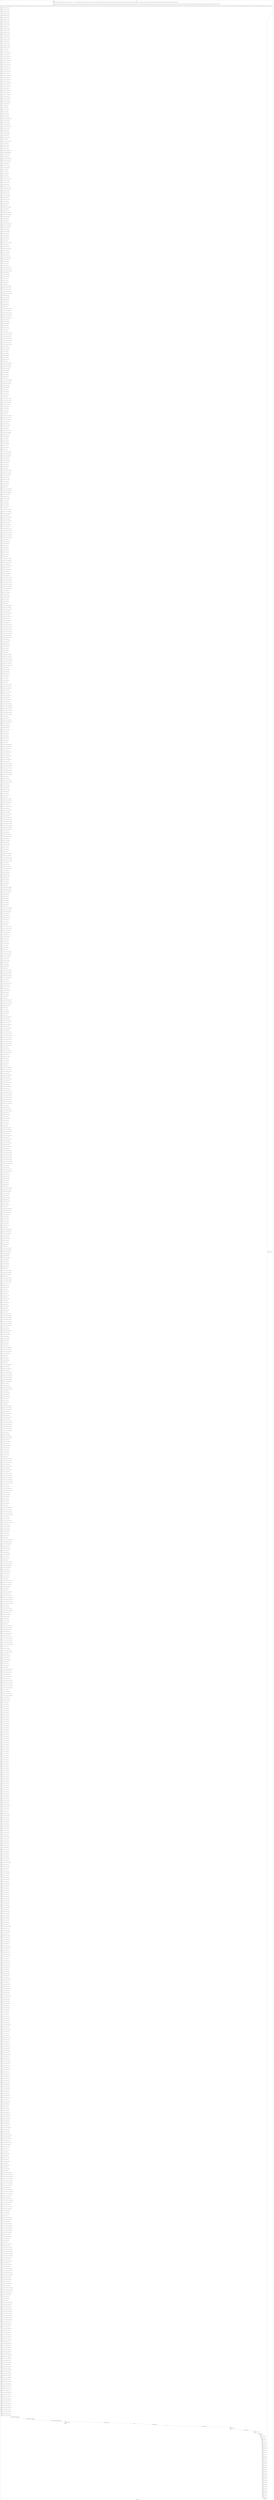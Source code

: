digraph G {
label="Btor2XCFA";
subgraph cluster_0 {
label="main";
main_init[];
l1[];
l3[];
l4[];
l5[];
l6[];
l7[];
l8[];
l9[];
l10[];
l11[];
l12[];
l13[];
l14[];
l15[];
l16[];
l17[];
l18[];
l19[];
l20[];
l21[];
l22[];
l23[];
l24[];
l25[];
l26[];
l27[];
l28[];
l29[];
l30[];
l31[];
l32[];
l33[];
l34[];
l35[];
l36[];
l37[];
l38[];
l39[];
l40[];
l41[];
l42[];
l43[];
l44[];
l45[];
l46[];
l47[];
l48[];
l49[];
l50[];
l51[];
l52[];
l53[];
l54[];
l55[];
l56[];
l57[];
l58[];
l59[];
l60[];
l61[];
l62[];
l63[];
l64[];
l65[];
l66[];
l67[];
l68[];
l69[];
l70[];
l71[];
l72[];
l73[];
l74[];
l75[];
l76[];
l77[];
l78[];
l79[];
l80[];
l81[];
l82[];
l83[];
l84[];
l85[];
l86[];
l87[];
l88[];
l89[];
l90[];
l91[];
l92[];
l93[];
l94[];
l95[];
l96[];
l97[];
l98[];
l99[];
l100[];
l101[];
l102[];
l103[];
l104[];
l105[];
l106[];
l107[];
l108[];
l109[];
l110[];
l111[];
l112[];
l113[];
l114[];
l115[];
l116[];
l117[];
l118[];
l119[];
l120[];
l121[];
l122[];
l123[];
l124[];
l125[];
l126[];
l127[];
l128[];
l129[];
l130[];
l131[];
l132[];
l133[];
l134[];
l135[];
l136[];
l137[];
l138[];
l139[];
l140[];
l141[];
l142[];
l143[];
l144[];
l145[];
l146[];
l147[];
l148[];
l149[];
l150[];
l151[];
l152[];
l153[];
l154[];
l155[];
l156[];
l157[];
l158[];
l159[];
l160[];
l161[];
l162[];
l163[];
l164[];
l165[];
l166[];
l167[];
l168[];
l169[];
l170[];
l171[];
l172[];
l173[];
l174[];
l175[];
l176[];
l177[];
l178[];
l179[];
l180[];
l181[];
l182[];
l183[];
l184[];
l185[];
l186[];
l187[];
l188[];
l189[];
l190[];
l191[];
l192[];
l193[];
l194[];
l195[];
l196[];
l197[];
l198[];
l199[];
l200[];
l201[];
l202[];
l203[];
l204[];
l205[];
l206[];
l207[];
l208[];
l209[];
l210[];
l211[];
l212[];
l213[];
l214[];
l215[];
l216[];
l217[];
l218[];
l219[];
l220[];
l221[];
l222[];
l223[];
l224[];
l225[];
l226[];
l227[];
l228[];
l229[];
l230[];
l231[];
l232[];
l233[];
l234[];
l235[];
l236[];
l237[];
l238[];
l239[];
l240[];
l241[];
l242[];
l243[];
l244[];
l245[];
l246[];
l247[];
l248[];
l249[];
l250[];
l251[];
l252[];
l253[];
l254[];
l255[];
l256[];
l257[];
l258[];
l259[];
l260[];
l261[];
l262[];
l263[];
l264[];
l265[];
l266[];
l267[];
l268[];
l269[];
l270[];
l271[];
l272[];
l273[];
l274[];
l275[];
l276[];
l277[];
l278[];
l279[];
l280[];
l281[];
l282[];
l283[];
l284[];
l285[];
l286[];
l287[];
l288[];
l289[];
l290[];
l291[];
l292[];
l293[];
l294[];
l295[];
l296[];
l297[];
l298[];
l299[];
l300[];
l301[];
l302[];
l303[];
l304[];
l305[];
l306[];
l307[];
l308[];
l309[];
l310[];
l311[];
l312[];
l313[];
l314[];
l315[];
l316[];
l317[];
l318[];
l319[];
l320[];
l321[];
l322[];
l323[];
l324[];
l325[];
l326[];
l327[];
l328[];
l329[];
l330[];
l331[];
l332[];
l333[];
l334[];
l335[];
l336[];
l337[];
l338[];
l339[];
l340[];
l341[];
l342[];
l343[];
l344[];
l345[];
l346[];
l347[];
l348[];
l349[];
l350[];
l351[];
l352[];
l353[];
l354[];
l355[];
l356[];
l357[];
l358[];
l359[];
l360[];
l361[];
l362[];
l363[];
l364[];
l365[];
l366[];
l367[];
l368[];
l369[];
l370[];
l371[];
l372[];
l373[];
l374[];
l375[];
l376[];
l377[];
l378[];
l379[];
l380[];
l381[];
l382[];
l383[];
l384[];
l385[];
l386[];
l387[];
l388[];
l389[];
l390[];
l391[];
l392[];
l393[];
l394[];
l395[];
l396[];
l397[];
l398[];
l399[];
l400[];
l401[];
l402[];
l403[];
l404[];
l405[];
l406[];
l407[];
l408[];
l409[];
l410[];
l411[];
l412[];
l413[];
l414[];
l415[];
l416[];
l417[];
l418[];
l419[];
l420[];
l421[];
l422[];
l423[];
l424[];
l425[];
l426[];
l427[];
l428[];
l429[];
l430[];
l431[];
l432[];
l433[];
l434[];
l435[];
l436[];
l437[];
l438[];
l439[];
l440[];
l441[];
l442[];
l443[];
l444[];
l445[];
l446[];
l447[];
l448[];
l449[];
l450[];
l451[];
l452[];
l453[];
l454[];
l455[];
l456[];
l457[];
l458[];
l459[];
l460[];
l461[];
l462[];
l463[];
l464[];
l465[];
l466[];
l467[];
l468[];
l469[];
l470[];
l471[];
l472[];
l473[];
l474[];
l475[];
l476[];
l477[];
l478[];
l479[];
l480[];
l481[];
l482[];
l483[];
l484[];
l485[];
l486[];
l487[];
l488[];
l489[];
l490[];
l491[];
l492[];
l493[];
l494[];
l495[];
l496[];
l497[];
l498[];
l499[];
l500[];
l501[];
l502[];
l503[];
l504[];
l505[];
l506[];
l507[];
l508[];
l509[];
l510[];
l511[];
l512[];
l513[];
l514[];
l515[];
l516[];
l517[];
l518[];
l519[];
l520[];
l521[];
l522[];
l523[];
l524[];
l525[];
l526[];
l527[];
l528[];
l529[];
l530[];
l531[];
l532[];
l533[];
l534[];
l535[];
l536[];
l537[];
l538[];
l539[];
l540[];
l541[];
l542[];
l543[];
l544[];
l545[];
l546[];
l547[];
l548[];
l549[];
l550[];
l551[];
l552[];
l553[];
l554[];
l555[];
l556[];
l557[];
l558[];
l559[];
l560[];
l561[];
l562[];
l563[];
l564[];
l565[];
l566[];
l567[];
l568[];
l569[];
l570[];
l571[];
l572[];
l573[];
l574[];
l575[];
l576[];
l577[];
l578[];
l579[];
l580[];
l581[];
l582[];
l583[];
l584[];
l585[];
l586[];
l587[];
l588[];
l589[];
l590[];
l591[];
l592[];
l593[];
l594[];
l595[];
l596[];
l597[];
l598[];
l599[];
l600[];
l601[];
l602[];
l603[];
l604[];
l605[];
l606[];
l607[];
l608[];
l609[];
l610[];
l611[];
l612[];
l613[];
l614[];
l615[];
l616[];
l617[];
l618[];
l619[];
l620[];
l621[];
l622[];
l623[];
l624[];
l625[];
l626[];
l627[];
l628[];
l629[];
l630[];
l631[];
l632[];
l633[];
l634[];
l635[];
l636[];
l637[];
l638[];
l639[];
l640[];
l641[];
l642[];
l643[];
l644[];
l645[];
l646[];
l647[];
l648[];
l649[];
l650[];
l651[];
l652[];
l653[];
l654[];
l655[];
l656[];
l657[];
l658[];
l659[];
l660[];
l661[];
l662[];
l663[];
l664[];
l665[];
l666[];
l667[];
l668[];
l669[];
l670[];
l671[];
l672[];
l673[];
l674[];
l675[];
l676[];
l677[];
l678[];
l679[];
l680[];
l681[];
l682[];
l683[];
l684[];
l685[];
l686[];
l687[];
l688[];
l689[];
l690[];
l691[];
l692[];
l693[];
l694[];
l695[];
l696[];
l697[];
l698[];
l699[];
l700[];
l701[];
l702[];
l703[];
l704[];
l705[];
l706[];
l707[];
l708[];
l709[];
l710[];
l711[];
l712[];
l713[];
l714[];
l715[];
l716[];
l717[];
l718[];
l719[];
l720[];
l721[];
l722[];
l723[];
l724[];
l725[];
l726[];
l727[];
l728[];
l729[];
l730[];
l731[];
l732[];
l733[];
l734[];
l735[];
l736[];
l737[];
l738[];
l739[];
l740[];
l741[];
l742[];
l743[];
l744[];
l745[];
l746[];
l747[];
l748[];
l749[];
l750[];
l751[];
l752[];
l753[];
l754[];
l755[];
l756[];
l757[];
l758[];
l759[];
l760[];
l761[];
l762[];
l763[];
l764[];
l765[];
l766[];
l767[];
l768[];
l769[];
l770[];
l771[];
l772[];
l773[];
l774[];
l775[];
l776[];
l777[];
l778[];
l779[];
l780[];
l781[];
l782[];
l783[];
l784[];
l785[];
l786[];
l787[];
l788[];
l789[];
l790[];
l791[];
l792[];
l793[];
l794[];
l795[];
l796[];
l797[];
l798[];
l799[];
l800[];
l801[];
l802[];
l803[];
l804[];
l805[];
l806[];
l807[];
l808[];
l809[];
l810[];
l811[];
l812[];
l813[];
l814[];
l815[];
l816[];
l817[];
l818[];
l819[];
l820[];
l821[];
l822[];
l823[];
l824[];
l825[];
l826[];
l827[];
l828[];
l829[];
l830[];
l831[];
l832[];
l833[];
l834[];
l835[];
l836[];
l837[];
l838[];
l839[];
l840[];
l841[];
l842[];
l843[];
l844[];
l845[];
l846[];
l847[];
l848[];
l849[];
l850[];
l851[];
l852[];
l853[];
l854[];
l855[];
l856[];
l857[];
l858[];
l859[];
l860[];
l861[];
l862[];
l863[];
l864[];
l865[];
l866[];
l867[];
l868[];
l869[];
l870[];
l871[];
l872[];
l873[];
l874[];
l875[];
l876[];
l877[];
l878[];
l879[];
l880[];
l881[];
l882[];
l883[];
l884[];
l885[];
l886[];
l887[];
l888[];
l889[];
l890[];
l891[];
l892[];
l893[];
l894[];
l895[];
l896[];
l897[];
l898[];
l899[];
l900[];
l901[];
l902[];
l903[];
l904[];
l905[];
l906[];
l907[];
l908[];
l909[];
l910[];
l911[];
l912[];
l913[];
l914[];
l915[];
l916[];
l917[];
l918[];
l919[];
l920[];
l921[];
l922[];
l923[];
l924[];
l925[];
l926[];
l927[];
l928[];
l929[];
l930[];
l931[];
l932[];
l933[];
l934[];
l935[];
l936[];
l937[];
l938[];
l939[];
l940[];
l941[];
l942[];
l943[];
l944[];
l945[];
l946[];
l947[];
l948[];
l949[];
l950[];
l951[];
l952[];
l953[];
l954[];
l955[];
l956[];
l957[];
l958[];
l959[];
l960[];
l961[];
l962[];
l963[];
l964[];
l965[];
l966[];
l967[];
l968[];
l969[];
l970[];
l971[];
l972[];
l973[];
l974[];
l975[];
l976[];
l977[];
l978[];
l979[];
l980[];
l981[];
l982[];
l983[];
l984[];
l985[];
l986[];
l987[];
l988[];
l989[];
l990[];
l991[];
l992[];
l993[];
l994[];
l995[];
l996[];
l997[];
l998[];
l999[];
l1000[];
l1001[];
l1002[];
l1003[];
l1004[];
l1005[];
l1006[];
l1007[];
l1008[];
l1009[];
l1010[];
l1011[];
l1012[];
l1013[];
l1014[];
l1015[];
l1016[];
l1017[];
l1018[];
l1019[];
l1020[];
l1021[];
l1022[];
l1023[];
l1024[];
l1025[];
l1026[];
l1027[];
l1028[];
l1029[];
l1030[];
l1031[];
l1032[];
l1033[];
l1034[];
l1035[];
l1036[];
l1037[];
l1038[];
l1039[];
l1040[];
l1041[];
l1042[];
l1043[];
l1044[];
l1045[];
l1046[];
l1047[];
l1048[];
l1049[];
l1050[];
l1051[];
l1052[];
l1053[];
l1054[];
l1055[];
l1056[];
l1057[];
l1058[];
l1059[];
l1060[];
l1061[];
l1062[];
l1063[];
l1064[];
l1065[];
l1066[];
l1067[];
l1068[];
l1069[];
l1070[];
l1071[];
l1072[];
l1073[];
l1074[];
l1075[];
l1076[];
l1077[];
l1078[];
l1079[];
l1080[];
l1081[];
l1082[];
l1083[];
l1084[];
l1085[];
l1086[];
l1087[];
l1088[];
l1089[];
l1090[];
l1091[];
l1092[];
l1093[];
l1094[];
l1095[];
l1096[];
l1097[];
l1098[];
l1099[];
l1100[];
l1101[];
l1102[];
l1103[];
l1104[];
l1105[];
l1106[];
l1107[];
l1108[];
l1109[];
l1110[];
l1111[];
l1112[];
l1113[];
l1114[];
l1115[];
l1116[];
l1117[];
l1118[];
l1119[];
l1120[];
l1121[];
l1122[];
l1123[];
l1124[];
l1125[];
l1126[];
l1127[];
l1128[];
l1129[];
l1130[];
l1131[];
l1132[];
l1133[];
l1134[];
l1135[];
l1136[];
l1137[];
l1138[];
l1139[];
l1140[];
l1141[];
l1142[];
l1143[];
l1144[];
l1145[];
l1146[];
l1147[];
l1148[];
l1149[];
l1150[];
l1151[];
l1152[];
l1153[];
l1154[];
l1155[];
l1156[];
l1157[];
l1158[];
l1159[];
l1160[];
l1161[];
l1162[];
l1163[];
l1164[];
l1165[];
l1166[];
l1167[];
l1168[];
l1169[];
l1170[];
l1171[];
l1172[];
l1173[];
l1174[];
l1175[];
l1176[];
l1177[];
l1178[];
l1179[];
l1180[];
l1181[];
l1182[];
l1183[];
l1184[];
l1185[];
l1186[];
l1187[];
l1188[];
l1189[];
l1190[];
l1191[];
l1192[];
l1193[];
l1194[];
l1195[];
l1196[];
l1197[];
l1198[];
l1199[];
l1200[];
l1201[];
l1202[];
l1203[];
l1204[];
l1205[];
l1206[];
l1207[];
l1208[];
l1209[];
l1210[];
l1211[];
l1212[];
l1213[];
l1214[];
l1215[];
l1216[];
l1217[];
l1218[];
l1219[];
l1220[];
l1221[];
l1222[];
l1223[];
l1224[];
l1225[];
l1226[];
l1227[];
l1228[];
l1229[];
l1230[];
l1231[];
l1232[];
l1233[];
l1234[];
l1235[];
l1236[];
l1237[];
l1238[];
l1239[];
l1240[];
l1241[];
l1242[];
l1243[];
l1244[];
l1245[];
l1246[];
l1247[];
l1248[];
l1249[];
l1250[];
l1251[];
l1252[];
l1253[];
l1254[];
l1255[];
l1256[];
l1257[];
l1258[];
l1259[];
l1260[];
l1261[];
l1262[];
l1263[];
l1264[];
l1265[];
l1266[];
l1267[];
l1268[];
l1269[];
l1270[];
l1271[];
l1272[];
l1273[];
l1274[];
l1275[];
l1276[];
l1277[];
l1278[];
l1279[];
l1280[];
l1281[];
l1282[];
l1283[];
l1284[];
l1285[];
l1286[];
l1287[];
l1288[];
l1289[];
main_error[];
l1290[];
l1291[];
l1292[];
l1293[];
l1294[];
l1295[];
l1296[];
l1297[];
l1298[];
l1299[];
l1300[];
l1301[];
l1302[];
l1303[];
l1304[];
l1305[];
l1306[];
l1307[];
l1308[];
l1309[];
l1310[];
l1311[];
l1312[];
l1313[];
l1314[];
l1315[];
l1316[];
l1317[];
l1318[];
l1319[];
l1320[];
l1321[];
l1322[];
l1323[];
l1324[];
l1325[];
l1326[];
l1327[];
l1328[];
l1329[];
l1330[];
main_init -> l1 [label="[(assign const_7 #b0000000000000000),(assign const_16 #b00000000),(assign const_37 #b0),(assign const_116 #b1111111111111111),(assign const_119 #b0000000000000000),(assign const_126 #b00000000),(assign const_227 #b1),(assign const_230 #b0000000000000000),(assign const_232 #b00000000000000000000000000010000),(assign const_234 #b00000000000000000000000000000001),(assign const_238 #b00000000000000000000000000000100),(assign const_341 #b000000000000000000000000),(assign const_386 #b00000011),(assign const_505 #b00000001),(assign const_532 #b00000010),(assign const_593 #b00000000000000000000000000001000),(assign const_755 #b00000000000000000000000000000010),(assign const_949 #b00000000000000000000000000000011)] "];
l3 -> l4 [label="[(havoc input_149),(havoc input_151),(havoc input_153),(havoc input_155),(havoc input_157),(havoc input_159),(havoc input_161),(havoc input_163),(havoc input_165),(havoc input_167),(havoc input_169),(havoc input_171),(havoc input_173),(havoc input_175),(havoc input_177),(havoc input_179),(havoc input_181),(havoc input_183),(havoc input_185),(havoc input_187),(havoc input_189),(havoc input_191),(havoc input_193),(havoc input_195),(havoc input_197),(havoc input_199),(havoc input_201),(havoc input_203),(havoc input_205),(havoc input_207),(havoc input_209),(havoc input_211),(havoc input_213),(havoc input_215),(havoc input_217),(havoc input_219),(havoc input_221),(havoc input_223),(havoc input_225),(havoc input_229),(havoc input_243),(havoc input_248),(havoc input_252),(havoc input_264),(havoc input_269),(havoc input_273),(havoc input_282),(havoc input_287),(havoc input_291),(havoc input_303),(havoc input_310),(havoc input_314),(havoc input_325),(havoc input_330),(havoc input_339),(havoc input_353),(havoc input_367),(havoc input_382),(havoc input_395),(havoc input_405),(havoc input_416),(havoc input_426),(havoc input_434),(havoc input_447),(havoc input_458),(havoc input_469),(havoc input_495),(havoc input_524),(havoc input_552),(havoc input_568),(havoc input_600),(havoc input_633),(havoc input_663),(havoc input_681),(havoc input_693),(havoc input_705),(havoc input_716),(havoc input_730),(havoc input_747),(havoc input_786),(havoc input_818),(havoc input_851),(havoc input_862),(havoc input_874),(havoc input_886),(havoc input_897),(havoc input_941),(havoc input_974),(havoc input_1001),(havoc input_1030),(havoc input_1048),(havoc input_1059),(havoc input_1072),(havoc input_1098),(havoc input_1121)] "];
l4 -> l5 [label="[(assign binary_92 (bvand state_38 (bvnot state_40)))] "];
l5 -> l6 [label="[(assign binary_93 (bvand binary_92 (bvnot state_42)))] "];
l6 -> l7 [label="[(assign binary_94 (bvand binary_93 (bvnot state_44)))] "];
l7 -> l8 [label="[(assign binary_95 (bvand binary_94 (bvnot state_46)))] "];
l8 -> l9 [label="[(assign binary_96 (bvand binary_95 (bvnot state_48)))] "];
l9 -> l10 [label="[(assign binary_97 (bvand binary_96 (bvnot state_50)))] "];
l10 -> l11 [label="[(assign binary_98 (bvand binary_97 (bvnot state_52)))] "];
l11 -> l12 [label="[(assign binary_99 (bvand binary_98 (bvnot state_54)))] "];
l12 -> l13 [label="[(assign binary_100 (bvand binary_99 (bvnot state_56)))] "];
l13 -> l14 [label="[(assign binary_101 (bvand binary_100 (bvnot state_58)))] "];
l14 -> l15 [label="[(assign binary_102 (bvand binary_101 state_60))] "];
l15 -> l16 [label="[(assign binary_103 (bvand binary_102 (bvnot state_62)))] "];
l16 -> l17 [label="[(assign binary_104 (bvand binary_103 (bvnot state_64)))] "];
l17 -> l18 [label="[(assign binary_105 (bvand binary_104 (bvnot state_66)))] "];
l18 -> l19 [label="[(assign binary_106 (bvand binary_105 (bvnot state_68)))] "];
l19 -> l20 [label="[(assign binary_107 (bvand binary_106 (bvnot state_70)))] "];
l20 -> l21 [label="[(assign binary_108 (bvand binary_107 (bvnot state_72)))] "];
l21 -> l22 [label="[(assign binary_109 (bvand binary_108 (bvnot state_74)))] "];
l22 -> l23 [label="[(assign binary_110 (bvand binary_109 (bvnot state_76)))] "];
l23 -> l24 [label="[(assign binary_111 (bvand binary_110 (bvnot state_78)))] "];
l24 -> l25 [label="[(assign binary_112 (bvand binary_111 (bvnot state_80)))] "];
l25 -> l26 [label="[(assign binary_113 (bvand binary_112 (bvnot state_82)))] "];
l26 -> l27 [label="[(assign binary_114 (bvand binary_113 state_84))] "];
l27 -> l28 [label="[(assign binary_115 (bvand binary_114 state_86))] "];
l28 -> l29 [label="[(assign comparison_117 (ite (= const_116 state_8) #b1 #b0))] "];
l29 -> l30 [label="[(assign binary_118 (bvand binary_115 comparison_117))] "];
l30 -> l31 [label="[(assign comparison_120 (ite (= const_119 state_10) #b1 #b0))] "];
l31 -> l32 [label="[(assign binary_121 (bvand binary_118 comparison_120))] "];
l32 -> l33 [label="[(assign comparison_122 (ite (= const_119 state_12) #b1 #b0))] "];
l33 -> l34 [label="[(assign binary_123 (bvand binary_121 comparison_122))] "];
l34 -> l35 [label="[(assign comparison_124 (ite (= const_119 state_14) #b1 #b0))] "];
l35 -> l36 [label="[(assign binary_125 (bvand binary_123 comparison_124))] "];
l36 -> l37 [label="[(assign comparison_127 (ite (= const_126 state_17) #b1 #b0))] "];
l37 -> l38 [label="[(assign binary_128 (bvand binary_125 comparison_127))] "];
l38 -> l39 [label="[(assign comparison_129 (ite (= const_126 state_19) #b1 #b0))] "];
l39 -> l40 [label="[(assign binary_130 (bvand binary_128 comparison_129))] "];
l40 -> l41 [label="[(assign comparison_131 (ite (= const_126 state_21) #b1 #b0))] "];
l41 -> l42 [label="[(assign binary_132 (bvand binary_130 comparison_131))] "];
l42 -> l43 [label="[(assign comparison_133 (ite (= const_126 state_23) #b1 #b0))] "];
l43 -> l44 [label="[(assign binary_134 (bvand binary_132 comparison_133))] "];
l44 -> l45 [label="[(assign comparison_135 (ite (= const_126 state_25) #b1 #b0))] "];
l45 -> l46 [label="[(assign binary_136 (bvand binary_134 comparison_135))] "];
l46 -> l47 [label="[(assign comparison_137 (ite (= const_126 state_27) #b1 #b0))] "];
l47 -> l48 [label="[(assign binary_138 (bvand binary_136 comparison_137))] "];
l48 -> l49 [label="[(assign comparison_139 (ite (= const_126 state_29) #b1 #b0))] "];
l49 -> l50 [label="[(assign binary_140 (bvand binary_138 comparison_139))] "];
l50 -> l51 [label="[(assign comparison_141 (ite (= const_126 state_31) #b1 #b0))] "];
l51 -> l52 [label="[(assign binary_142 (bvand binary_140 comparison_141))] "];
l52 -> l53 [label="[(assign comparison_143 (ite (= const_126 state_33) #b1 #b0))] "];
l53 -> l54 [label="[(assign binary_144 (bvand binary_142 comparison_143))] "];
l54 -> l55 [label="[(assign comparison_145 (ite (= const_126 state_35) #b1 #b0))] "];
l55 -> l56 [label="[(assign binary_146 (bvand binary_144 comparison_145))] "];
l56 -> l57 [label="[(assign binary_147 (bvand state_90 binary_146))] "];
l57 -> l58 [label="[(assign binary_231 (++ input_151 const_230))] "];
l58 -> l59 [label="[(assign binary_233 (bvashr binary_231 const_232))] "];
l59 -> l60 [label="[(assign binary_235 (++ input_149 const_230))] "];
l60 -> l61 [label="[(assign binary_236 (bvashr binary_235 const_232))] "];
l61 -> l62 [label="[(assign binary_237 (bvadd const_234 binary_236))] "];
l62 -> l63 [label="[(assign binary_239 (bvsrem binary_237 const_238))] "];
l63 -> l64 [label="[(assign comparison_240 (ite (= binary_233 binary_239) #b1 #b0))] "];
l64 -> l65 [label="[(assign binary_241 (bvand input_189 comparison_240))] "];
l65 -> l66 [label="[(assign binary_242 (bvor (bvnot input_229) binary_241))] "];
l66 -> l67 [label="[(assign binary_244 (bvand input_189 (bvnot input_229)))] "];
l67 -> l68 [label="[(assign binary_245 (bvand (bvnot comparison_240) binary_244))] "];
l68 -> l69 [label="[(assign binary_246 (bvor (bvnot input_243) binary_245))] "];
l69 -> l70 [label="[(assign binary_247 (bvand binary_242 binary_246))] "];
l70 -> l71 [label="[(assign binary_249 (bvand input_195 comparison_240))] "];
l71 -> l72 [label="[(assign binary_250 (bvor (bvnot input_248) binary_249))] "];
l72 -> l73 [label="[(assign binary_251 (bvand binary_247 binary_250))] "];
l73 -> l74 [label="[(assign binary_253 (bvand input_195 (bvnot input_248)))] "];
l74 -> l75 [label="[(assign slice_254 (extract binary_239 0 16))] "];
l75 -> l76 [label="[(assign ternary_255 (ite (= input_248 #b1) slice_254 input_149))] "];
l76 -> l77 [label="[(assign binary_256 (++ ternary_255 const_230))] "];
l77 -> l78 [label="[(assign binary_257 (bvashr binary_256 const_232))] "];
l78 -> l79 [label="[(assign binary_258 (bvadd const_234 binary_257))] "];
l79 -> l80 [label="[(assign binary_259 (bvsrem binary_258 const_238))] "];
l80 -> l81 [label="[(assign comparison_260 (ite (= binary_233 binary_259) #b1 #b0))] "];
l81 -> l82 [label="[(assign binary_261 (bvand binary_253 (bvnot comparison_260)))] "];
l82 -> l83 [label="[(assign binary_262 (bvor (bvnot input_252) binary_261))] "];
l83 -> l84 [label="[(assign binary_263 (bvand binary_251 binary_262))] "];
l84 -> l85 [label="[(assign comparison_265 (ite (= binary_233 binary_257) #b1 #b0))] "];
l85 -> l86 [label="[(assign binary_266 (bvand input_193 (bvnot comparison_265)))] "];
l86 -> l87 [label="[(assign binary_267 (bvor (bvnot input_264) binary_266))] "];
l87 -> l88 [label="[(assign binary_268 (bvand binary_263 binary_267))] "];
l88 -> l89 [label="[(assign binary_270 (bvand input_191 comparison_260))] "];
l89 -> l90 [label="[(assign binary_271 (bvor (bvnot input_269) binary_270))] "];
l90 -> l91 [label="[(assign binary_272 (bvand binary_268 binary_271))] "];
l91 -> l92 [label="[(assign binary_274 (++ input_155 const_230))] "];
l92 -> l93 [label="[(assign binary_275 (bvashr binary_274 const_232))] "];
l93 -> l94 [label="[(assign binary_276 (++ input_153 const_230))] "];
l94 -> l95 [label="[(assign binary_277 (bvashr binary_276 const_232))] "];
l95 -> l96 [label="[(assign comparison_278 (ite (= binary_275 binary_277) #b1 #b0))] "];
l96 -> l97 [label="[(assign binary_279 (bvand input_211 comparison_278))] "];
l97 -> l98 [label="[(assign binary_280 (bvor (bvnot input_273) binary_279))] "];
l98 -> l99 [label="[(assign binary_281 (bvand binary_272 binary_280))] "];
l99 -> l100 [label="[(assign binary_283 (bvand input_211 (bvnot input_273)))] "];
l100 -> l101 [label="[(assign binary_284 (bvand (bvnot comparison_278) binary_283))] "];
l101 -> l102 [label="[(assign binary_285 (bvor (bvnot input_282) binary_284))] "];
l102 -> l103 [label="[(assign binary_286 (bvand binary_281 binary_285))] "];
l103 -> l104 [label="[(assign binary_288 (bvand input_217 comparison_278))] "];
l104 -> l105 [label="[(assign binary_289 (bvor (bvnot input_287) binary_288))] "];
l105 -> l106 [label="[(assign binary_290 (bvand binary_286 binary_289))] "];
l106 -> l107 [label="[(assign binary_292 (bvand input_217 (bvnot input_287)))] "];
l107 -> l108 [label="[(assign binary_293 (bvadd const_234 binary_277))] "];
l108 -> l109 [label="[(assign binary_294 (bvsrem binary_293 const_238))] "];
l109 -> l110 [label="[(assign slice_295 (extract binary_294 0 16))] "];
l110 -> l111 [label="[(assign ternary_296 (ite (= input_287 #b1) slice_295 input_153))] "];
l111 -> l112 [label="[(assign binary_297 (++ ternary_296 const_230))] "];
l112 -> l113 [label="[(assign binary_298 (bvashr binary_297 const_232))] "];
l113 -> l114 [label="[(assign comparison_299 (ite (= binary_275 binary_298) #b1 #b0))] "];
l114 -> l115 [label="[(assign binary_300 (bvand binary_292 (bvnot comparison_299)))] "];
l115 -> l116 [label="[(assign binary_301 (bvor (bvnot input_291) binary_300))] "];
l116 -> l117 [label="[(assign binary_302 (bvand binary_290 binary_301))] "];
l117 -> l118 [label="[(assign binary_304 (bvadd const_234 binary_275))] "];
l118 -> l119 [label="[(assign binary_305 (bvsrem binary_304 const_238))] "];
l119 -> l120 [label="[(assign comparison_306 (ite (= binary_298 binary_305) #b1 #b0))] "];
l120 -> l121 [label="[(assign binary_307 (bvand input_215 (bvnot comparison_306)))] "];
l121 -> l122 [label="[(assign binary_308 (bvor (bvnot input_303) binary_307))] "];
l122 -> l123 [label="[(assign binary_309 (bvand binary_302 binary_308))] "];
l123 -> l124 [label="[(assign binary_311 (bvand input_213 comparison_299))] "];
l124 -> l125 [label="[(assign binary_312 (bvor (bvnot input_310) binary_311))] "];
l125 -> l126 [label="[(assign binary_313 (bvand binary_309 binary_312))] "];
l126 -> l127 [label="[(assign binary_315 (bvadd const_234 binary_298))] "];
l127 -> l128 [label="[(assign binary_316 (bvsrem binary_315 const_238))] "];
l128 -> l129 [label="[(assign slice_317 (extract binary_316 0 16))] "];
l129 -> l130 [label="[(assign ternary_318 (ite (= input_310 #b1) slice_317 ternary_296))] "];
l130 -> l131 [label="[(assign binary_319 (++ ternary_318 const_230))] "];
l131 -> l132 [label="[(assign binary_320 (bvashr binary_319 const_232))] "];
l132 -> l133 [label="[(assign comparison_321 (ite (= binary_275 binary_320) #b1 #b0))] "];
l133 -> l134 [label="[(assign binary_322 (bvand input_221 comparison_321))] "];
l134 -> l135 [label="[(assign binary_323 (bvor (bvnot input_314) binary_322))] "];
l135 -> l136 [label="[(assign binary_324 (bvand binary_313 binary_323))] "];
l136 -> l137 [label="[(assign binary_326 (bvand input_221 (bvnot input_314)))] "];
l137 -> l138 [label="[(assign binary_327 (bvand (bvnot comparison_321) binary_326))] "];
l138 -> l139 [label="[(assign binary_328 (bvor (bvnot input_325) binary_327))] "];
l139 -> l140 [label="[(assign binary_329 (bvand binary_324 binary_328))] "];
l140 -> l141 [label="[(assign binary_331 (bvor input_177 input_229))] "];
l141 -> l142 [label="[(assign binary_332 (bvand input_225 binary_331))] "];
l142 -> l143 [label="[(assign comparison_333 (ite (= const_126 input_173) #b1 #b0))] "];
l143 -> l144 [label="[(assign comparison_334 (ite (= const_126 input_167) #b1 #b0))] "];
l144 -> l145 [label="[(assign binary_335 (bvand (bvnot comparison_333) comparison_334))] "];
l145 -> l146 [label="[(assign binary_336 (bvand binary_332 binary_335))] "];
l146 -> l147 [label="[(assign binary_337 (bvor (bvnot input_330) binary_336))] "];
l147 -> l148 [label="[(assign binary_338 (bvand binary_329 binary_337))] "];
l148 -> l149 [label="[(assign binary_340 (bvand input_181 input_225))] "];
l149 -> l150 [label="[(assign binary_342 (++ const_341 input_173))] "];
l150 -> l151 [label="[(assign binary_343 (bvsub binary_342 const_234))] "];
l151 -> l152 [label="[(assign slice_344 (extract binary_343 0 8))] "];
l152 -> l153 [label="[(assign ternary_345 (ite (= input_330 #b1) slice_344 input_173))] "];
l153 -> l154 [label="[(assign comparison_346 (ite (= const_126 ternary_345) #b1 #b0))] "];
l154 -> l155 [label="[(assign ternary_347 (ite (= input_330 #b1) input_169 input_167))] "];
l155 -> l156 [label="[(assign comparison_348 (ite (= const_126 ternary_347) #b1 #b0))] "];
l156 -> l157 [label="[(assign binary_349 (bvand (bvnot comparison_346) comparison_348))] "];
l157 -> l158 [label="[(assign binary_350 (bvand binary_340 binary_349))] "];
l158 -> l159 [label="[(assign binary_351 (bvor (bvnot input_339) binary_350))] "];
l159 -> l160 [label="[(assign binary_352 (bvand binary_338 binary_351))] "];
l160 -> l161 [label="[(assign binary_354 (bvand input_185 input_225))] "];
l161 -> l162 [label="[(assign binary_355 (++ const_341 ternary_345))] "];
l162 -> l163 [label="[(assign binary_356 (bvsub binary_355 const_234))] "];
l163 -> l164 [label="[(assign slice_357 (extract binary_356 0 8))] "];
l164 -> l165 [label="[(assign ternary_358 (ite (= input_339 #b1) slice_357 ternary_345))] "];
l165 -> l166 [label="[(assign comparison_359 (ite (= const_126 ternary_358) #b1 #b0))] "];
l166 -> l167 [label="[(assign ternary_360 (ite (= input_330 #b1) input_171 input_169))] "];
l167 -> l168 [label="[(assign ternary_361 (ite (= input_339 #b1) ternary_360 ternary_347))] "];
l168 -> l169 [label="[(assign comparison_362 (ite (= const_126 ternary_361) #b1 #b0))] "];
l169 -> l170 [label="[(assign binary_363 (bvand (bvnot comparison_359) comparison_362))] "];
l170 -> l171 [label="[(assign binary_364 (bvand binary_354 binary_363))] "];
l171 -> l172 [label="[(assign binary_365 (bvor (bvnot input_353) binary_364))] "];
l172 -> l173 [label="[(assign binary_366 (bvand binary_352 binary_365))] "];
l173 -> l174 [label="[(assign binary_368 (bvand input_187 input_225))] "];
l174 -> l175 [label="[(assign binary_369 (++ const_341 ternary_358))] "];
l175 -> l176 [label="[(assign binary_370 (bvsub binary_369 const_234))] "];
l176 -> l177 [label="[(assign slice_371 (extract binary_370 0 8))] "];
l177 -> l178 [label="[(assign ternary_372 (ite (= input_353 #b1) slice_371 ternary_358))] "];
l178 -> l179 [label="[(assign comparison_373 (ite (= const_126 ternary_372) #b1 #b0))] "];
l179 -> l180 [label="[(assign ternary_374 (ite (= input_330 #b1) const_126 input_171))] "];
l180 -> l181 [label="[(assign ternary_375 (ite (= input_339 #b1) ternary_374 ternary_360))] "];
l181 -> l182 [label="[(assign ternary_376 (ite (= input_353 #b1) ternary_375 ternary_361))] "];
l182 -> l183 [label="[(assign comparison_377 (ite (= const_126 ternary_376) #b1 #b0))] "];
l183 -> l184 [label="[(assign binary_378 (bvand (bvnot comparison_373) comparison_377))] "];
l184 -> l185 [label="[(assign binary_379 (bvand binary_368 binary_378))] "];
l185 -> l186 [label="[(assign binary_380 (bvor (bvnot input_367) binary_379))] "];
l186 -> l187 [label="[(assign binary_381 (bvand binary_366 binary_380))] "];
l187 -> l188 [label="[(assign binary_383 (bvor input_199 input_273))] "];
l188 -> l189 [label="[(assign binary_384 (bvor binary_383 input_314))] "];
l189 -> l190 [label="[(assign binary_385 (bvand input_225 binary_384))] "];
l190 -> l191 [label="[(assign binary_387 (++ const_341 ternary_372))] "];
l191 -> l192 [label="[(assign binary_388 (bvsub binary_387 const_234))] "];
l192 -> l193 [label="[(assign slice_389 (extract binary_388 0 8))] "];
l193 -> l194 [label="[(assign ternary_390 (ite (= input_367 #b1) slice_389 ternary_372))] "];
l194 -> l195 [label="[(assign comparison_391 (ite (= const_386 ternary_390) #b1 #b0))] "];
l195 -> l196 [label="[(assign binary_392 (bvand binary_385 (bvnot comparison_391)))] "];
l196 -> l197 [label="[(assign binary_393 (bvor (bvnot input_382) binary_392))] "];
l197 -> l198 [label="[(assign binary_394 (bvand binary_381 binary_393))] "];
l198 -> l199 [label="[(assign binary_396 (bvand input_201 input_225))] "];
l199 -> l200 [label="[(assign binary_397 (++ const_341 ternary_390))] "];
l200 -> l201 [label="[(assign binary_398 (bvadd const_234 binary_397))] "];
l201 -> l202 [label="[(assign slice_399 (extract binary_398 0 8))] "];
l202 -> l203 [label="[(assign ternary_400 (ite (= input_382 #b1) slice_399 ternary_390))] "];
l203 -> l204 [label="[(assign comparison_401 (ite (= const_386 ternary_400) #b1 #b0))] "];
l204 -> l205 [label="[(assign binary_402 (bvand binary_396 (bvnot comparison_401)))] "];
l205 -> l206 [label="[(assign binary_403 (bvor (bvnot input_395) binary_402))] "];
l206 -> l207 [label="[(assign binary_404 (bvand binary_394 binary_403))] "];
l207 -> l208 [label="[(assign binary_406 (bvor input_207 input_303))] "];
l208 -> l209 [label="[(assign binary_407 (bvand input_225 binary_406))] "];
l209 -> l210 [label="[(assign binary_408 (++ const_341 ternary_400))] "];
l210 -> l211 [label="[(assign binary_409 (bvadd const_234 binary_408))] "];
l211 -> l212 [label="[(assign slice_410 (extract binary_409 0 8))] "];
l212 -> l213 [label="[(assign ternary_411 (ite (= input_395 #b1) slice_410 ternary_400))] "];
l213 -> l214 [label="[(assign comparison_412 (ite (= const_386 ternary_411) #b1 #b0))] "];
l214 -> l215 [label="[(assign binary_413 (bvand binary_407 (bvnot comparison_412)))] "];
l215 -> l216 [label="[(assign binary_414 (bvor (bvnot input_405) binary_413))] "];
l216 -> l217 [label="[(assign binary_415 (bvand binary_404 binary_414))] "];
l217 -> l218 [label="[(assign binary_417 (bvand input_209 input_225))] "];
l218 -> l219 [label="[(assign binary_418 (++ const_341 ternary_411))] "];
l219 -> l220 [label="[(assign binary_419 (bvadd const_234 binary_418))] "];
l220 -> l221 [label="[(assign slice_420 (extract binary_419 0 8))] "];
l221 -> l222 [label="[(assign ternary_421 (ite (= input_405 #b1) slice_420 ternary_411))] "];
l222 -> l223 [label="[(assign comparison_422 (ite (= const_386 ternary_421) #b1 #b0))] "];
l223 -> l224 [label="[(assign binary_423 (bvand binary_417 (bvnot comparison_422)))] "];
l224 -> l225 [label="[(assign binary_424 (bvor (bvnot input_416) binary_423))] "];
l225 -> l226 [label="[(assign binary_425 (bvand binary_415 binary_424))] "];
l226 -> l227 [label="[(assign binary_427 (bvand binary_331 (bvnot input_330)))] "];
l227 -> l228 [label="[(assign binary_428 (bvor binary_427 input_339))] "];
l228 -> l229 [label="[(assign binary_429 (bvand input_223 binary_428))] "];
l229 -> l230 [label="[(assign comparison_430 (ite (= const_386 input_163) #b1 #b0))] "];
l230 -> l231 [label="[(assign binary_431 (bvand binary_429 (bvnot comparison_430)))] "];
l231 -> l232 [label="[(assign binary_432 (bvor (bvnot input_426) binary_431))] "];
l232 -> l233 [label="[(assign binary_433 (bvand binary_425 binary_432))] "];
l233 -> l234 [label="[(assign binary_435 (bvor input_179 input_330))] "];
l234 -> l235 [label="[(assign binary_436 (bvor binary_435 input_353))] "];
l235 -> l236 [label="[(assign binary_437 (bvor binary_436 input_367))] "];
l236 -> l237 [label="[(assign binary_438 (bvand input_223 binary_437))] "];
l237 -> l238 [label="[(assign binary_439 (++ const_341 input_163))] "];
l238 -> l239 [label="[(assign binary_440 (bvadd const_234 binary_439))] "];
l239 -> l240 [label="[(assign slice_441 (extract binary_440 0 8))] "];
l240 -> l241 [label="[(assign ternary_442 (ite (= input_426 #b1) slice_441 input_163))] "];
l241 -> l242 [label="[(assign comparison_443 (ite (= const_386 ternary_442) #b1 #b0))] "];
l242 -> l243 [label="[(assign binary_444 (bvand binary_438 (bvnot comparison_443)))] "];
l243 -> l244 [label="[(assign binary_445 (bvor (bvnot input_434) binary_444))] "];
l244 -> l245 [label="[(assign binary_446 (bvand binary_433 binary_445))] "];
l245 -> l246 [label="[(assign binary_448 (bvand input_185 (bvnot input_353)))] "];
l246 -> l247 [label="[(assign binary_449 (bvand input_223 binary_448))] "];
l247 -> l248 [label="[(assign binary_450 (++ const_341 ternary_442))] "];
l248 -> l249 [label="[(assign binary_451 (bvadd const_234 binary_450))] "];
l249 -> l250 [label="[(assign slice_452 (extract binary_451 0 8))] "];
l250 -> l251 [label="[(assign ternary_453 (ite (= input_434 #b1) slice_452 ternary_442))] "];
l251 -> l252 [label="[(assign comparison_454 (ite (= const_386 ternary_453) #b1 #b0))] "];
l252 -> l253 [label="[(assign binary_455 (bvand binary_449 (bvnot comparison_454)))] "];
l253 -> l254 [label="[(assign binary_456 (bvor (bvnot input_447) binary_455))] "];
l254 -> l255 [label="[(assign binary_457 (bvand binary_446 binary_456))] "];
l255 -> l256 [label="[(assign binary_459 (bvand input_187 (bvnot input_367)))] "];
l256 -> l257 [label="[(assign binary_460 (bvand input_223 binary_459))] "];
l257 -> l258 [label="[(assign binary_461 (++ const_341 ternary_453))] "];
l258 -> l259 [label="[(assign binary_462 (bvadd const_234 binary_461))] "];
l259 -> l260 [label="[(assign slice_463 (extract binary_462 0 8))] "];
l260 -> l261 [label="[(assign ternary_464 (ite (= input_447 #b1) slice_463 ternary_453))] "];
l261 -> l262 [label="[(assign comparison_465 (ite (= const_386 ternary_464) #b1 #b0))] "];
l262 -> l263 [label="[(assign binary_466 (bvand binary_460 (bvnot comparison_465)))] "];
l263 -> l264 [label="[(assign binary_467 (bvor (bvnot input_458) binary_466))] "];
l264 -> l265 [label="[(assign binary_468 (bvand binary_457 binary_467))] "];
l265 -> l266 [label="[(assign binary_470 (bvand binary_384 (bvnot input_382)))] "];
l266 -> l267 [label="[(assign binary_471 (bvor binary_470 input_395))] "];
l267 -> l268 [label="[(assign binary_472 (bvand input_223 binary_471))] "];
l268 -> l269 [label="[(assign binary_473 (++ const_341 ternary_464))] "];
l269 -> l270 [label="[(assign binary_474 (bvadd const_234 binary_473))] "];
l270 -> l271 [label="[(assign slice_475 (extract binary_474 0 8))] "];
l271 -> l272 [label="[(assign ternary_476 (ite (= input_458 #b1) slice_475 ternary_464))] "];
l272 -> l273 [label="[(assign comparison_477 (ite (= const_126 ternary_476) #b1 #b0))] "];
l273 -> l274 [label="[(assign comparison_478 (ite (= const_126 ternary_464) #b1 #b0))] "];
l274 -> l275 [label="[(assign binary_479 (bvand input_458 comparison_478))] "];
l275 -> l276 [label="[(assign comparison_480 (ite (= const_126 ternary_453) #b1 #b0))] "];
l276 -> l277 [label="[(assign binary_481 (bvand input_447 comparison_480))] "];
l277 -> l278 [label="[(assign comparison_482 (ite (= const_126 ternary_442) #b1 #b0))] "];
l278 -> l279 [label="[(assign binary_483 (bvand input_434 comparison_482))] "];
l279 -> l280 [label="[(assign comparison_484 (ite (= const_126 input_163) #b1 #b0))] "];
l280 -> l281 [label="[(assign binary_485 (bvand input_426 comparison_484))] "];
l281 -> l282 [label="[(assign ternary_486 (ite (= binary_485 #b1) const_126 input_157))] "];
l282 -> l283 [label="[(assign ternary_487 (ite (= binary_483 #b1) const_126 ternary_486))] "];
l283 -> l284 [label="[(assign ternary_488 (ite (= binary_481 #b1) const_126 ternary_487))] "];
l284 -> l285 [label="[(assign ternary_489 (ite (= binary_479 #b1) const_126 ternary_488))] "];
l285 -> l286 [label="[(assign comparison_490 (ite (= const_126 ternary_489) #b1 #b0))] "];
l286 -> l287 [label="[(assign binary_491 (bvand (bvnot comparison_477) comparison_490))] "];
l287 -> l288 [label="[(assign binary_492 (bvand binary_472 binary_491))] "];
l288 -> l289 [label="[(assign binary_493 (bvor (bvnot input_469) binary_492))] "];
l289 -> l290 [label="[(assign binary_494 (bvand binary_468 binary_493))] "];
l290 -> l291 [label="[(assign binary_496 (bvor input_203 input_382))] "];
l291 -> l292 [label="[(assign binary_497 (bvor binary_496 input_405))] "];
l292 -> l293 [label="[(assign binary_498 (bvor binary_497 input_416))] "];
l293 -> l294 [label="[(assign binary_499 (bvand input_223 binary_498))] "];
l294 -> l295 [label="[(assign binary_500 (++ const_341 ternary_476))] "];
l295 -> l296 [label="[(assign binary_501 (bvsub binary_500 const_234))] "];
l296 -> l297 [label="[(assign slice_502 (extract binary_501 0 8))] "];
l297 -> l298 [label="[(assign ternary_503 (ite (= input_469 #b1) slice_502 ternary_476))] "];
l298 -> l299 [label="[(assign comparison_504 (ite (= const_126 ternary_503) #b1 #b0))] "];
l299 -> l300 [label="[(assign comparison_506 (ite (= const_505 ternary_464) #b1 #b0))] "];
l300 -> l301 [label="[(assign binary_507 (bvand input_458 comparison_506))] "];
l301 -> l302 [label="[(assign comparison_508 (ite (= const_505 ternary_453) #b1 #b0))] "];
l302 -> l303 [label="[(assign binary_509 (bvand input_447 comparison_508))] "];
l303 -> l304 [label="[(assign comparison_510 (ite (= const_505 ternary_442) #b1 #b0))] "];
l304 -> l305 [label="[(assign binary_511 (bvand input_434 comparison_510))] "];
l305 -> l306 [label="[(assign comparison_512 (ite (= const_505 input_163) #b1 #b0))] "];
l306 -> l307 [label="[(assign binary_513 (bvand input_426 comparison_512))] "];
l307 -> l308 [label="[(assign ternary_514 (ite (= binary_513 #b1) const_126 input_159))] "];
l308 -> l309 [label="[(assign ternary_515 (ite (= binary_511 #b1) const_126 ternary_514))] "];
l309 -> l310 [label="[(assign ternary_516 (ite (= binary_509 #b1) const_126 ternary_515))] "];
l310 -> l311 [label="[(assign ternary_517 (ite (= binary_507 #b1) const_126 ternary_516))] "];
l311 -> l312 [label="[(assign ternary_518 (ite (= input_469 #b1) ternary_517 ternary_489))] "];
l312 -> l313 [label="[(assign comparison_519 (ite (= const_126 ternary_518) #b1 #b0))] "];
l313 -> l314 [label="[(assign binary_520 (bvand (bvnot comparison_504) comparison_519))] "];
l314 -> l315 [label="[(assign binary_521 (bvand binary_499 binary_520))] "];
l315 -> l316 [label="[(assign binary_522 (bvor (bvnot input_495) binary_521))] "];
l316 -> l317 [label="[(assign binary_523 (bvand binary_494 binary_522))] "];
l317 -> l318 [label="[(assign binary_525 (bvand binary_406 (bvnot input_405)))] "];
l318 -> l319 [label="[(assign binary_526 (bvand input_223 binary_525))] "];
l319 -> l320 [label="[(assign binary_527 (++ const_341 ternary_503))] "];
l320 -> l321 [label="[(assign binary_528 (bvsub binary_527 const_234))] "];
l321 -> l322 [label="[(assign slice_529 (extract binary_528 0 8))] "];
l322 -> l323 [label="[(assign ternary_530 (ite (= input_495 #b1) slice_529 ternary_503))] "];
l323 -> l324 [label="[(assign comparison_531 (ite (= const_126 ternary_530) #b1 #b0))] "];
l324 -> l325 [label="[(assign comparison_533 (ite (= const_532 ternary_464) #b1 #b0))] "];
l325 -> l326 [label="[(assign binary_534 (bvand input_458 comparison_533))] "];
l326 -> l327 [label="[(assign comparison_535 (ite (= const_532 ternary_453) #b1 #b0))] "];
l327 -> l328 [label="[(assign binary_536 (bvand input_447 comparison_535))] "];
l328 -> l329 [label="[(assign comparison_537 (ite (= const_532 ternary_442) #b1 #b0))] "];
l329 -> l330 [label="[(assign binary_538 (bvand input_434 comparison_537))] "];
l330 -> l331 [label="[(assign comparison_539 (ite (= const_532 input_163) #b1 #b0))] "];
l331 -> l332 [label="[(assign binary_540 (bvand input_426 comparison_539))] "];
l332 -> l333 [label="[(assign ternary_541 (ite (= binary_540 #b1) const_126 input_161))] "];
l333 -> l334 [label="[(assign ternary_542 (ite (= binary_538 #b1) const_126 ternary_541))] "];
l334 -> l335 [label="[(assign ternary_543 (ite (= binary_536 #b1) const_126 ternary_542))] "];
l335 -> l336 [label="[(assign ternary_544 (ite (= binary_534 #b1) const_126 ternary_543))] "];
l336 -> l337 [label="[(assign ternary_545 (ite (= input_469 #b1) ternary_544 ternary_517))] "];
l337 -> l338 [label="[(assign ternary_546 (ite (= input_495 #b1) ternary_545 ternary_518))] "];
l338 -> l339 [label="[(assign comparison_547 (ite (= const_126 ternary_546) #b1 #b0))] "];
l339 -> l340 [label="[(assign binary_548 (bvand (bvnot comparison_531) comparison_547))] "];
l340 -> l341 [label="[(assign binary_549 (bvand binary_526 binary_548))] "];
l341 -> l342 [label="[(assign binary_550 (bvor (bvnot input_524) binary_549))] "];
l342 -> l343 [label="[(assign binary_551 (bvand binary_523 binary_550))] "];
l343 -> l344 [label="[(assign binary_553 (bvand input_209 (bvnot input_416)))] "];
l344 -> l345 [label="[(assign binary_554 (bvand input_223 binary_553))] "];
l345 -> l346 [label="[(assign binary_555 (++ const_341 ternary_530))] "];
l346 -> l347 [label="[(assign binary_556 (bvsub binary_555 const_234))] "];
l347 -> l348 [label="[(assign slice_557 (extract binary_556 0 8))] "];
l348 -> l349 [label="[(assign ternary_558 (ite (= input_524 #b1) slice_557 ternary_530))] "];
l349 -> l350 [label="[(assign comparison_559 (ite (= const_126 ternary_558) #b1 #b0))] "];
l350 -> l351 [label="[(assign ternary_560 (ite (= input_469 #b1) const_126 ternary_544))] "];
l351 -> l352 [label="[(assign ternary_561 (ite (= input_495 #b1) ternary_560 ternary_545))] "];
l352 -> l353 [label="[(assign ternary_562 (ite (= input_524 #b1) ternary_561 ternary_546))] "];
l353 -> l354 [label="[(assign comparison_563 (ite (= const_126 ternary_562) #b1 #b0))] "];
l354 -> l355 [label="[(assign binary_564 (bvand (bvnot comparison_559) comparison_563))] "];
l355 -> l356 [label="[(assign binary_565 (bvand binary_554 binary_564))] "];
l356 -> l357 [label="[(assign binary_566 (bvor (bvnot input_552) binary_565))] "];
l357 -> l358 [label="[(assign binary_567 (bvand binary_551 binary_566))] "];
l358 -> l359 [label="[(assign binary_569 (bvand binary_428 (bvnot input_426)))] "];
l359 -> l360 [label="[(assign binary_570 (bvor binary_569 input_434))] "];
l360 -> l361 [label="[(assign binary_571 (bvand input_225 binary_570))] "];
l361 -> l362 [label="[(assign binary_572 (++ const_341 ternary_421))] "];
l362 -> l363 [label="[(assign binary_573 (bvadd const_234 binary_572))] "];
l363 -> l364 [label="[(assign slice_574 (extract binary_573 0 8))] "];
l364 -> l365 [label="[(assign ternary_575 (ite (= input_416 #b1) slice_574 ternary_421))] "];
l365 -> l366 [label="[(assign comparison_576 (ite (= const_126 ternary_575) #b1 #b0))] "];
l366 -> l367 [label="[(assign comparison_577 (ite (= const_126 ternary_421) #b1 #b0))] "];
l367 -> l368 [label="[(assign binary_578 (bvand input_416 comparison_577))] "];
l368 -> l369 [label="[(assign comparison_579 (ite (= const_126 ternary_411) #b1 #b0))] "];
l369 -> l370 [label="[(assign binary_580 (bvand input_405 comparison_579))] "];
l370 -> l371 [label="[(assign comparison_581 (ite (= const_126 ternary_400) #b1 #b0))] "];
l371 -> l372 [label="[(assign binary_582 (bvand input_395 comparison_581))] "];
l372 -> l373 [label="[(assign comparison_583 (ite (= const_126 ternary_390) #b1 #b0))] "];
l373 -> l374 [label="[(assign binary_584 (bvand input_382 comparison_583))] "];
l374 -> l375 [label="[(assign ternary_585 (ite (= input_339 #b1) const_126 ternary_374))] "];
l375 -> l376 [label="[(assign ternary_586 (ite (= input_353 #b1) ternary_585 ternary_375))] "];
l376 -> l377 [label="[(assign ternary_587 (ite (= input_367 #b1) ternary_586 ternary_376))] "];
l377 -> l378 [label="[(assign ternary_588 (ite (= binary_584 #b1) const_126 ternary_587))] "];
l378 -> l379 [label="[(assign ternary_589 (ite (= binary_582 #b1) const_126 ternary_588))] "];
l379 -> l380 [label="[(assign ternary_590 (ite (= binary_580 #b1) const_126 ternary_589))] "];
l380 -> l381 [label="[(assign ternary_591 (ite (= binary_578 #b1) const_126 ternary_590))] "];
l381 -> l382 [label="[(assign binary_592 (++ const_341 ternary_591))] "];
l382 -> l383 [label="[(assign binary_594 (bvsrem binary_592 const_593))] "];
l383 -> l384 [label="[(assign comparison_595 (ite (= const_234 binary_594) #b1 #b0))] "];
l384 -> l385 [label="[(assign binary_596 (bvand (bvnot comparison_576) comparison_595))] "];
l385 -> l386 [label="[(assign binary_597 (bvand binary_571 binary_596))] "];
l386 -> l387 [label="[(assign binary_598 (bvor (bvnot input_568) binary_597))] "];
l387 -> l388 [label="[(assign binary_599 (bvand binary_567 binary_598))] "];
l388 -> l389 [label="[(assign binary_601 (bvand input_181 (bvnot input_339)))] "];
l389 -> l390 [label="[(assign binary_602 (bvor binary_601 input_426))] "];
l390 -> l391 [label="[(assign binary_603 (bvor binary_602 input_447))] "];
l391 -> l392 [label="[(assign binary_604 (bvor binary_603 input_458))] "];
l392 -> l393 [label="[(assign binary_605 (bvand input_225 binary_604))] "];
l393 -> l394 [label="[(assign binary_606 (++ const_341 ternary_575))] "];
l394 -> l395 [label="[(assign binary_607 (bvsub binary_606 const_234))] "];
l395 -> l396 [label="[(assign slice_608 (extract binary_607 0 8))] "];
l396 -> l397 [label="[(assign ternary_609 (ite (= input_568 #b1) slice_608 ternary_575))] "];
l397 -> l398 [label="[(assign comparison_610 (ite (= const_126 ternary_609) #b1 #b0))] "];
l398 -> l399 [label="[(assign comparison_611 (ite (= const_505 ternary_421) #b1 #b0))] "];
l399 -> l400 [label="[(assign binary_612 (bvand input_416 comparison_611))] "];
l400 -> l401 [label="[(assign comparison_613 (ite (= const_505 ternary_411) #b1 #b0))] "];
l401 -> l402 [label="[(assign binary_614 (bvand input_405 comparison_613))] "];
l402 -> l403 [label="[(assign comparison_615 (ite (= const_505 ternary_400) #b1 #b0))] "];
l403 -> l404 [label="[(assign binary_616 (bvand input_395 comparison_615))] "];
l404 -> l405 [label="[(assign comparison_617 (ite (= const_505 ternary_390) #b1 #b0))] "];
l405 -> l406 [label="[(assign binary_618 (bvand input_382 comparison_617))] "];
l406 -> l407 [label="[(assign ternary_619 (ite (= input_353 #b1) const_126 ternary_585))] "];
l407 -> l408 [label="[(assign ternary_620 (ite (= input_367 #b1) ternary_619 ternary_586))] "];
l408 -> l409 [label="[(assign ternary_621 (ite (= binary_618 #b1) const_126 ternary_620))] "];
l409 -> l410 [label="[(assign ternary_622 (ite (= binary_616 #b1) const_126 ternary_621))] "];
l410 -> l411 [label="[(assign ternary_623 (ite (= binary_614 #b1) const_126 ternary_622))] "];
l411 -> l412 [label="[(assign ternary_624 (ite (= binary_612 #b1) const_126 ternary_623))] "];
l412 -> l413 [label="[(assign ternary_625 (ite (= input_568 #b1) ternary_624 ternary_591))] "];
l413 -> l414 [label="[(assign binary_626 (++ const_341 ternary_625))] "];
l414 -> l415 [label="[(assign binary_627 (bvsrem binary_626 const_593))] "];
l415 -> l416 [label="[(assign comparison_628 (ite (= const_234 binary_627) #b1 #b0))] "];
l416 -> l417 [label="[(assign binary_629 (bvand (bvnot comparison_610) comparison_628))] "];
l417 -> l418 [label="[(assign binary_630 (bvand binary_605 binary_629))] "];
l418 -> l419 [label="[(assign binary_631 (bvor (bvnot input_600) binary_630))] "];
l419 -> l420 [label="[(assign binary_632 (bvand binary_599 binary_631))] "];
l420 -> l421 [label="[(assign binary_634 (bvand binary_448 (bvnot input_447)))] "];
l421 -> l422 [label="[(assign binary_635 (bvand input_225 binary_634))] "];
l422 -> l423 [label="[(assign binary_636 (++ const_341 ternary_609))] "];
l423 -> l424 [label="[(assign binary_637 (bvsub binary_636 const_234))] "];
l424 -> l425 [label="[(assign slice_638 (extract binary_637 0 8))] "];
l425 -> l426 [label="[(assign ternary_639 (ite (= input_600 #b1) slice_638 ternary_609))] "];
l426 -> l427 [label="[(assign comparison_640 (ite (= const_126 ternary_639) #b1 #b0))] "];
l427 -> l428 [label="[(assign comparison_641 (ite (= const_532 ternary_421) #b1 #b0))] "];
l428 -> l429 [label="[(assign binary_642 (bvand input_416 comparison_641))] "];
l429 -> l430 [label="[(assign comparison_643 (ite (= const_532 ternary_411) #b1 #b0))] "];
l430 -> l431 [label="[(assign binary_644 (bvand input_405 comparison_643))] "];
l431 -> l432 [label="[(assign comparison_645 (ite (= const_532 ternary_400) #b1 #b0))] "];
l432 -> l433 [label="[(assign binary_646 (bvand input_395 comparison_645))] "];
l433 -> l434 [label="[(assign comparison_647 (ite (= const_532 ternary_390) #b1 #b0))] "];
l434 -> l435 [label="[(assign binary_648 (bvand input_382 comparison_647))] "];
l435 -> l436 [label="[(assign ternary_649 (ite (= input_367 #b1) const_126 ternary_619))] "];
l436 -> l437 [label="[(assign ternary_650 (ite (= binary_648 #b1) const_126 ternary_649))] "];
l437 -> l438 [label="[(assign ternary_651 (ite (= binary_646 #b1) const_126 ternary_650))] "];
l438 -> l439 [label="[(assign ternary_652 (ite (= binary_644 #b1) const_126 ternary_651))] "];
l439 -> l440 [label="[(assign ternary_653 (ite (= binary_642 #b1) const_126 ternary_652))] "];
l440 -> l441 [label="[(assign ternary_654 (ite (= input_568 #b1) ternary_653 ternary_624))] "];
l441 -> l442 [label="[(assign ternary_655 (ite (= input_600 #b1) ternary_654 ternary_625))] "];
l442 -> l443 [label="[(assign binary_656 (++ const_341 ternary_655))] "];
l443 -> l444 [label="[(assign binary_657 (bvsrem binary_656 const_593))] "];
l444 -> l445 [label="[(assign comparison_658 (ite (= const_234 binary_657) #b1 #b0))] "];
l445 -> l446 [label="[(assign binary_659 (bvand (bvnot comparison_640) comparison_658))] "];
l446 -> l447 [label="[(assign binary_660 (bvand binary_635 binary_659))] "];
l447 -> l448 [label="[(assign binary_661 (bvor (bvnot input_633) binary_660))] "];
l448 -> l449 [label="[(assign binary_662 (bvand binary_632 binary_661))] "];
l449 -> l450 [label="[(assign binary_664 (bvand binary_459 (bvnot input_458)))] "];
l450 -> l451 [label="[(assign binary_665 (bvand input_225 binary_664))] "];
l451 -> l452 [label="[(assign binary_666 (++ const_341 ternary_639))] "];
l452 -> l453 [label="[(assign binary_667 (bvsub binary_666 const_234))] "];
l453 -> l454 [label="[(assign slice_668 (extract binary_667 0 8))] "];
l454 -> l455 [label="[(assign ternary_669 (ite (= input_633 #b1) slice_668 ternary_639))] "];
l455 -> l456 [label="[(assign comparison_670 (ite (= const_126 ternary_669) #b1 #b0))] "];
l456 -> l457 [label="[(assign ternary_671 (ite (= input_568 #b1) const_126 ternary_653))] "];
l457 -> l458 [label="[(assign ternary_672 (ite (= input_600 #b1) ternary_671 ternary_654))] "];
l458 -> l459 [label="[(assign ternary_673 (ite (= input_633 #b1) ternary_672 ternary_655))] "];
l459 -> l460 [label="[(assign binary_674 (++ const_341 ternary_673))] "];
l460 -> l461 [label="[(assign binary_675 (bvsrem binary_674 const_593))] "];
l461 -> l462 [label="[(assign comparison_676 (ite (= const_234 binary_675) #b1 #b0))] "];
l462 -> l463 [label="[(assign binary_677 (bvand (bvnot comparison_670) comparison_676))] "];
l463 -> l464 [label="[(assign binary_678 (bvand binary_665 binary_677))] "];
l464 -> l465 [label="[(assign binary_679 (bvor (bvnot input_663) binary_678))] "];
l465 -> l466 [label="[(assign binary_680 (bvand binary_662 binary_679))] "];
l466 -> l467 [label="[(assign binary_682 (bvand binary_471 (bvnot input_469)))] "];
l467 -> l468 [label="[(assign binary_683 (bvor binary_682 input_495))] "];
l468 -> l469 [label="[(assign binary_684 (bvand input_225 binary_683))] "];
l469 -> l470 [label="[(assign binary_685 (++ const_341 ternary_669))] "];
l470 -> l471 [label="[(assign binary_686 (bvsub binary_685 const_234))] "];
l471 -> l472 [label="[(assign slice_687 (extract binary_686 0 8))] "];
l472 -> l473 [label="[(assign ternary_688 (ite (= input_663 #b1) slice_687 ternary_669))] "];
l473 -> l474 [label="[(assign comparison_689 (ite (= const_386 ternary_688) #b1 #b0))] "];
l474 -> l475 [label="[(assign binary_690 (bvand binary_684 (bvnot comparison_689)))] "];
l475 -> l476 [label="[(assign binary_691 (bvor (bvnot input_681) binary_690))] "];
l476 -> l477 [label="[(assign binary_692 (bvand binary_680 binary_691))] "];
l477 -> l478 [label="[(assign binary_694 (bvor input_205 input_287))] "];
l478 -> l479 [label="[(assign binary_695 (bvor binary_694 input_310))] "];
l479 -> l480 [label="[(assign binary_696 (bvand input_225 binary_695))] "];
l480 -> l481 [label="[(assign binary_697 (++ const_341 ternary_688))] "];
l481 -> l482 [label="[(assign binary_698 (bvadd const_234 binary_697))] "];
l482 -> l483 [label="[(assign slice_699 (extract binary_698 0 8))] "];
l483 -> l484 [label="[(assign ternary_700 (ite (= input_681 #b1) slice_699 ternary_688))] "];
l484 -> l485 [label="[(assign comparison_701 (ite (= const_386 ternary_700) #b1 #b0))] "];
l485 -> l486 [label="[(assign binary_702 (bvand binary_696 (bvnot comparison_701)))] "];
l486 -> l487 [label="[(assign binary_703 (bvor (bvnot input_693) binary_702))] "];
l487 -> l488 [label="[(assign binary_704 (bvand binary_692 binary_703))] "];
l488 -> l489 [label="[(assign binary_706 (bvand binary_525 (bvnot input_524)))] "];
l489 -> l490 [label="[(assign binary_707 (bvand input_225 binary_706))] "];
l490 -> l491 [label="[(assign binary_708 (++ const_341 ternary_700))] "];
l491 -> l492 [label="[(assign binary_709 (bvadd const_234 binary_708))] "];
l492 -> l493 [label="[(assign slice_710 (extract binary_709 0 8))] "];
l493 -> l494 [label="[(assign ternary_711 (ite (= input_693 #b1) slice_710 ternary_700))] "];
l494 -> l495 [label="[(assign comparison_712 (ite (= const_386 ternary_711) #b1 #b0))] "];
l495 -> l496 [label="[(assign binary_713 (bvand binary_707 (bvnot comparison_712)))] "];
l496 -> l497 [label="[(assign binary_714 (bvor (bvnot input_705) binary_713))] "];
l497 -> l498 [label="[(assign binary_715 (bvand binary_704 binary_714))] "];
l498 -> l499 [label="[(assign binary_717 (bvand binary_553 (bvnot input_552)))] "];
l499 -> l500 [label="[(assign binary_718 (bvor binary_717 input_681))] "];
l500 -> l501 [label="[(assign binary_719 (bvor binary_718 input_693))] "];
l501 -> l502 [label="[(assign binary_720 (bvor binary_719 input_705))] "];
l502 -> l503 [label="[(assign binary_721 (bvand input_225 binary_720))] "];
l503 -> l504 [label="[(assign binary_722 (++ const_341 ternary_711))] "];
l504 -> l505 [label="[(assign binary_723 (bvadd const_234 binary_722))] "];
l505 -> l506 [label="[(assign slice_724 (extract binary_723 0 8))] "];
l506 -> l507 [label="[(assign ternary_725 (ite (= input_705 #b1) slice_724 ternary_711))] "];
l507 -> l508 [label="[(assign comparison_726 (ite (= const_386 ternary_725) #b1 #b0))] "];
l508 -> l509 [label="[(assign binary_727 (bvand binary_721 (bvnot comparison_726)))] "];
l509 -> l510 [label="[(assign binary_728 (bvor (bvnot input_716) binary_727))] "];
l510 -> l511 [label="[(assign binary_729 (bvand binary_715 binary_728))] "];
l511 -> l512 [label="[(assign binary_731 (bvand input_213 (bvnot input_310)))] "];
l512 -> l513 [label="[(assign binary_732 (bvand input_225 binary_731))] "];
l513 -> l514 [label="[(assign binary_733 (++ const_341 ternary_725))] "];
l514 -> l515 [label="[(assign binary_734 (bvadd const_234 binary_733))] "];
l515 -> l516 [label="[(assign slice_735 (extract binary_734 0 8))] "];
l516 -> l517 [label="[(assign ternary_736 (ite (= input_716 #b1) slice_735 ternary_725))] "];
l517 -> l518 [label="[(assign comparison_737 (ite (= const_386 ternary_736) #b1 #b0))] "];
l518 -> l519 [label="[(assign binary_738 (bvand binary_732 (bvnot comparison_737)))] "];
l519 -> l520 [label="[(assign ternary_739 (ite (= input_395 #b1) const_119 ternary_318))] "];
l520 -> l521 [label="[(assign ternary_740 (ite (= input_495 #b1) const_119 ternary_739))] "];
l521 -> l522 [label="[(assign binary_741 (++ ternary_740 const_230))] "];
l522 -> l523 [label="[(assign binary_742 (bvashr binary_741 const_232))] "];
l523 -> l524 [label="[(assign comparison_743 (ite (= binary_305 binary_742) #b1 #b0))] "];
l524 -> l525 [label="[(assign binary_744 (bvand binary_738 comparison_743))] "];
l525 -> l526 [label="[(assign binary_745 (bvor (bvnot input_730) binary_744))] "];
l526 -> l527 [label="[(assign binary_746 (bvand binary_729 binary_745))] "];
l527 -> l528 [label="[(assign binary_748 (bvand binary_570 (bvnot input_568)))] "];
l528 -> l529 [label="[(assign binary_749 (bvand input_225 binary_748))] "];
l529 -> l530 [label="[(assign binary_750 (++ const_341 ternary_736))] "];
l530 -> l531 [label="[(assign binary_751 (bvadd const_234 binary_750))] "];
l531 -> l532 [label="[(assign slice_752 (extract binary_751 0 8))] "];
l532 -> l533 [label="[(assign ternary_753 (ite (= input_730 #b1) slice_752 ternary_736))] "];
l533 -> l534 [label="[(assign comparison_754 (ite (= const_126 ternary_753) #b1 #b0))] "];
l534 -> l535 [label="[(assign comparison_756 (ite (= const_126 ternary_736) #b1 #b0))] "];
l535 -> l536 [label="[(assign binary_757 (bvand input_730 comparison_756))] "];
l536 -> l537 [label="[(assign slice_758 (extract binary_742 0 8))] "];
l537 -> l538 [label="[(assign binary_759 (++ const_341 slice_758))] "];
l538 -> l539 [label="[(assign binary_760 (bvmul const_593 binary_759))] "];
l539 -> l540 [label="[(assign binary_761 (bvadd const_234 binary_760))] "];
l540 -> l541 [label="[(assign slice_762 (extract binary_761 0 8))] "];
l541 -> l542 [label="[(assign comparison_763 (ite (= const_126 ternary_725) #b1 #b0))] "];
l542 -> l543 [label="[(assign binary_764 (bvand input_716 comparison_763))] "];
l543 -> l544 [label="[(assign comparison_765 (ite (= const_126 ternary_711) #b1 #b0))] "];
l544 -> l545 [label="[(assign binary_766 (bvand input_705 comparison_765))] "];
l545 -> l546 [label="[(assign comparison_767 (ite (= const_126 ternary_700) #b1 #b0))] "];
l546 -> l547 [label="[(assign binary_768 (bvand input_693 comparison_767))] "];
l547 -> l548 [label="[(assign comparison_769 (ite (= const_126 ternary_688) #b1 #b0))] "];
l548 -> l549 [label="[(assign binary_770 (bvand input_681 comparison_769))] "];
l549 -> l550 [label="[(assign ternary_771 (ite (= input_600 #b1) const_126 ternary_671))] "];
l550 -> l551 [label="[(assign ternary_772 (ite (= input_633 #b1) ternary_771 ternary_672))] "];
l551 -> l552 [label="[(assign ternary_773 (ite (= input_663 #b1) ternary_772 ternary_673))] "];
l552 -> l553 [label="[(assign ternary_774 (ite (= binary_770 #b1) slice_762 ternary_773))] "];
l553 -> l554 [label="[(assign ternary_775 (ite (= binary_768 #b1) slice_762 ternary_774))] "];
l554 -> l555 [label="[(assign ternary_776 (ite (= binary_766 #b1) slice_762 ternary_775))] "];
l555 -> l556 [label="[(assign ternary_777 (ite (= binary_764 #b1) slice_762 ternary_776))] "];
l556 -> l557 [label="[(assign ternary_778 (ite (= binary_757 #b1) slice_762 ternary_777))] "];
l557 -> l558 [label="[(assign binary_779 (++ const_341 ternary_778))] "];
l558 -> l559 [label="[(assign binary_780 (bvsrem binary_779 const_593))] "];
l559 -> l560 [label="[(assign comparison_781 (ite (= const_755 binary_780) #b1 #b0))] "];
l560 -> l561 [label="[(assign binary_782 (bvand (bvnot comparison_754) comparison_781))] "];
l561 -> l562 [label="[(assign binary_783 (bvand binary_749 binary_782))] "];
l562 -> l563 [label="[(assign binary_784 (bvor (bvnot input_747) binary_783))] "];
l563 -> l564 [label="[(assign binary_785 (bvand binary_746 binary_784))] "];
l564 -> l565 [label="[(assign binary_787 (bvand input_225 binary_604))] "];
l565 -> l566 [label="[(assign binary_788 (++ const_341 ternary_753))] "];
l566 -> l567 [label="[(assign binary_789 (bvsub binary_788 const_234))] "];
l567 -> l568 [label="[(assign slice_790 (extract binary_789 0 8))] "];
l568 -> l569 [label="[(assign ternary_791 (ite (= input_747 #b1) slice_790 ternary_753))] "];
l569 -> l570 [label="[(assign comparison_792 (ite (= const_126 ternary_791) #b1 #b0))] "];
l570 -> l571 [label="[(assign comparison_793 (ite (= const_505 ternary_736) #b1 #b0))] "];
l571 -> l572 [label="[(assign binary_794 (bvand input_730 comparison_793))] "];
l572 -> l573 [label="[(assign comparison_795 (ite (= const_505 ternary_725) #b1 #b0))] "];
l573 -> l574 [label="[(assign binary_796 (bvand input_716 comparison_795))] "];
l574 -> l575 [label="[(assign comparison_797 (ite (= const_505 ternary_711) #b1 #b0))] "];
l575 -> l576 [label="[(assign binary_798 (bvand input_705 comparison_797))] "];
l576 -> l577 [label="[(assign comparison_799 (ite (= const_505 ternary_700) #b1 #b0))] "];
l577 -> l578 [label="[(assign binary_800 (bvand input_693 comparison_799))] "];
l578 -> l579 [label="[(assign comparison_801 (ite (= const_505 ternary_688) #b1 #b0))] "];
l579 -> l580 [label="[(assign binary_802 (bvand input_681 comparison_801))] "];
l580 -> l581 [label="[(assign ternary_803 (ite (= input_633 #b1) const_126 ternary_771))] "];
l581 -> l582 [label="[(assign ternary_804 (ite (= input_663 #b1) ternary_803 ternary_772))] "];
l582 -> l583 [label="[(assign ternary_805 (ite (= binary_802 #b1) slice_762 ternary_804))] "];
l583 -> l584 [label="[(assign ternary_806 (ite (= binary_800 #b1) slice_762 ternary_805))] "];
l584 -> l585 [label="[(assign ternary_807 (ite (= binary_798 #b1) slice_762 ternary_806))] "];
l585 -> l586 [label="[(assign ternary_808 (ite (= binary_796 #b1) slice_762 ternary_807))] "];
l586 -> l587 [label="[(assign ternary_809 (ite (= binary_794 #b1) slice_762 ternary_808))] "];
l587 -> l588 [label="[(assign ternary_810 (ite (= input_747 #b1) ternary_809 ternary_778))] "];
l588 -> l589 [label="[(assign binary_811 (++ const_341 ternary_810))] "];
l589 -> l590 [label="[(assign binary_812 (bvsrem binary_811 const_593))] "];
l590 -> l591 [label="[(assign comparison_813 (ite (= const_755 binary_812) #b1 #b0))] "];
l591 -> l592 [label="[(assign binary_814 (bvand (bvnot comparison_792) comparison_813))] "];
l592 -> l593 [label="[(assign binary_815 (bvand binary_787 binary_814))] "];
l593 -> l594 [label="[(assign binary_816 (bvor (bvnot input_786) binary_815))] "];
l594 -> l595 [label="[(assign binary_817 (bvand binary_785 binary_816))] "];
l595 -> l596 [label="[(assign binary_819 (bvand binary_664 (bvnot input_663)))] "];
l596 -> l597 [label="[(assign binary_820 (bvand input_225 binary_819))] "];
l597 -> l598 [label="[(assign binary_821 (++ const_341 ternary_791))] "];
l598 -> l599 [label="[(assign binary_822 (bvsub binary_821 const_234))] "];
l599 -> l600 [label="[(assign slice_823 (extract binary_822 0 8))] "];
l600 -> l601 [label="[(assign ternary_824 (ite (= input_786 #b1) slice_823 ternary_791))] "];
l601 -> l602 [label="[(assign comparison_825 (ite (= const_126 ternary_824) #b1 #b0))] "];
l602 -> l603 [label="[(assign comparison_826 (ite (= const_532 ternary_736) #b1 #b0))] "];
l603 -> l604 [label="[(assign binary_827 (bvand input_730 comparison_826))] "];
l604 -> l605 [label="[(assign comparison_828 (ite (= const_532 ternary_725) #b1 #b0))] "];
l605 -> l606 [label="[(assign binary_829 (bvand input_716 comparison_828))] "];
l606 -> l607 [label="[(assign comparison_830 (ite (= const_532 ternary_711) #b1 #b0))] "];
l607 -> l608 [label="[(assign binary_831 (bvand input_705 comparison_830))] "];
l608 -> l609 [label="[(assign comparison_832 (ite (= const_532 ternary_700) #b1 #b0))] "];
l609 -> l610 [label="[(assign binary_833 (bvand input_693 comparison_832))] "];
l610 -> l611 [label="[(assign comparison_834 (ite (= const_532 ternary_688) #b1 #b0))] "];
l611 -> l612 [label="[(assign binary_835 (bvand input_681 comparison_834))] "];
l612 -> l613 [label="[(assign ternary_836 (ite (= input_663 #b1) const_126 ternary_803))] "];
l613 -> l614 [label="[(assign ternary_837 (ite (= binary_835 #b1) slice_762 ternary_836))] "];
l614 -> l615 [label="[(assign ternary_838 (ite (= binary_833 #b1) slice_762 ternary_837))] "];
l615 -> l616 [label="[(assign ternary_839 (ite (= binary_831 #b1) slice_762 ternary_838))] "];
l616 -> l617 [label="[(assign ternary_840 (ite (= binary_829 #b1) slice_762 ternary_839))] "];
l617 -> l618 [label="[(assign ternary_841 (ite (= binary_827 #b1) slice_762 ternary_840))] "];
l618 -> l619 [label="[(assign ternary_842 (ite (= input_747 #b1) ternary_841 ternary_809))] "];
l619 -> l620 [label="[(assign ternary_843 (ite (= input_786 #b1) ternary_842 ternary_810))] "];
l620 -> l621 [label="[(assign binary_844 (++ const_341 ternary_843))] "];
l621 -> l622 [label="[(assign binary_845 (bvsrem binary_844 const_593))] "];
l622 -> l623 [label="[(assign comparison_846 (ite (= const_755 binary_845) #b1 #b0))] "];
l623 -> l624 [label="[(assign binary_847 (bvand (bvnot comparison_825) comparison_846))] "];
l624 -> l625 [label="[(assign binary_848 (bvand binary_820 binary_847))] "];
l625 -> l626 [label="[(assign binary_849 (bvor (bvnot input_818) binary_848))] "];
l626 -> l627 [label="[(assign binary_850 (bvand binary_817 binary_849))] "];
l627 -> l628 [label="[(assign binary_852 (bvand binary_695 (bvnot input_693)))] "];
l628 -> l629 [label="[(assign binary_853 (bvand input_225 binary_852))] "];
l629 -> l630 [label="[(assign binary_854 (++ const_341 ternary_824))] "];
l630 -> l631 [label="[(assign binary_855 (bvsub binary_854 const_234))] "];
l631 -> l632 [label="[(assign slice_856 (extract binary_855 0 8))] "];
l632 -> l633 [label="[(assign ternary_857 (ite (= input_818 #b1) slice_856 ternary_824))] "];
l633 -> l634 [label="[(assign comparison_858 (ite (= const_386 ternary_857) #b1 #b0))] "];
l634 -> l635 [label="[(assign binary_859 (bvand binary_853 (bvnot comparison_858)))] "];
l635 -> l636 [label="[(assign binary_860 (bvor (bvnot input_851) binary_859))] "];
l636 -> l637 [label="[(assign binary_861 (bvand binary_850 binary_860))] "];
l637 -> l638 [label="[(assign binary_863 (bvand input_215 (bvnot input_303)))] "];
l638 -> l639 [label="[(assign binary_864 (bvand input_225 binary_863))] "];
l639 -> l640 [label="[(assign binary_865 (bvand binary_864 comparison_743))] "];
l640 -> l641 [label="[(assign binary_866 (++ const_341 ternary_857))] "];
l641 -> l642 [label="[(assign binary_867 (bvadd const_234 binary_866))] "];
l642 -> l643 [label="[(assign slice_868 (extract binary_867 0 8))] "];
l643 -> l644 [label="[(assign ternary_869 (ite (= input_851 #b1) slice_868 ternary_857))] "];
l644 -> l645 [label="[(assign comparison_870 (ite (= const_386 ternary_869) #b1 #b0))] "];
l645 -> l646 [label="[(assign binary_871 (bvand binary_865 (bvnot comparison_870)))] "];
l646 -> l647 [label="[(assign binary_872 (bvor (bvnot input_862) binary_871))] "];
l647 -> l648 [label="[(assign binary_873 (bvand binary_861 binary_872))] "];
l648 -> l649 [label="[(assign binary_875 (bvor input_183 input_248))] "];
l649 -> l650 [label="[(assign binary_876 (bvor binary_875 input_269))] "];
l650 -> l651 [label="[(assign binary_877 (bvand input_223 binary_876))] "];
l651 -> l652 [label="[(assign binary_878 (++ const_341 ternary_558))] "];
l652 -> l653 [label="[(assign binary_879 (bvsub binary_878 const_234))] "];
l653 -> l654 [label="[(assign slice_880 (extract binary_879 0 8))] "];
l654 -> l655 [label="[(assign ternary_881 (ite (= input_552 #b1) slice_880 ternary_558))] "];
l655 -> l656 [label="[(assign comparison_882 (ite (= const_386 ternary_881) #b1 #b0))] "];
l656 -> l657 [label="[(assign binary_883 (bvand binary_877 (bvnot comparison_882)))] "];
l657 -> l658 [label="[(assign binary_884 (bvor (bvnot input_874) binary_883))] "];
l658 -> l659 [label="[(assign binary_885 (bvand binary_873 binary_884))] "];
l659 -> l660 [label="[(assign binary_887 (bvand binary_634 (bvnot input_633)))] "];
l660 -> l661 [label="[(assign binary_888 (bvand input_223 binary_887))] "];
l661 -> l662 [label="[(assign binary_889 (++ const_341 ternary_881))] "];
l662 -> l663 [label="[(assign binary_890 (bvadd const_234 binary_889))] "];
l663 -> l664 [label="[(assign slice_891 (extract binary_890 0 8))] "];
l664 -> l665 [label="[(assign ternary_892 (ite (= input_874 #b1) slice_891 ternary_881))] "];
l665 -> l666 [label="[(assign comparison_893 (ite (= const_386 ternary_892) #b1 #b0))] "];
l666 -> l667 [label="[(assign binary_894 (bvand binary_888 (bvnot comparison_893)))] "];
l667 -> l668 [label="[(assign binary_895 (bvor (bvnot input_886) binary_894))] "];
l668 -> l669 [label="[(assign binary_896 (bvand binary_885 binary_895))] "];
l669 -> l670 [label="[(assign binary_898 (bvand input_191 (bvnot input_269)))] "];
l670 -> l671 [label="[(assign binary_899 (bvor binary_898 input_663))] "];
l671 -> l672 [label="[(assign binary_900 (bvor binary_899 input_818))] "];
l672 -> l673 [label="[(assign binary_901 (bvand input_223 binary_900))] "];
l673 -> l674 [label="[(assign binary_902 (++ const_341 ternary_892))] "];
l674 -> l675 [label="[(assign binary_903 (bvadd const_234 binary_902))] "];
l675 -> l676 [label="[(assign slice_904 (extract binary_903 0 8))] "];
l676 -> l677 [label="[(assign ternary_905 (ite (= input_886 #b1) slice_904 ternary_892))] "];
l677 -> l678 [label="[(assign comparison_906 (ite (= const_386 ternary_905) #b1 #b0))] "];
l678 -> l679 [label="[(assign binary_907 (bvand binary_901 (bvnot comparison_906)))] "];
l679 -> l680 [label="[(assign slice_908 (extract binary_259 0 16))] "];
l680 -> l681 [label="[(assign ternary_909 (ite (= input_269 #b1) slice_908 ternary_255))] "];
l681 -> l682 [label="[(assign ternary_910 (ite (= input_339 #b1) const_116 ternary_909))] "];
l682 -> l683 [label="[(assign ternary_911 (ite (= input_434 #b1) const_116 ternary_910))] "];
l683 -> l684 [label="[(assign binary_912 (++ ternary_911 const_230))] "];
l684 -> l685 [label="[(assign binary_913 (bvashr binary_912 const_232))] "];
l685 -> l686 [label="[(assign binary_914 (bvsdiv binary_844 const_593))] "];
l686 -> l687 [label="[(assign slice_915 (extract binary_914 0 16))] "];
l687 -> l688 [label="[(assign binary_916 (bvsdiv binary_811 const_593))] "];
l688 -> l689 [label="[(assign slice_917 (extract binary_916 0 16))] "];
l689 -> l690 [label="[(assign binary_918 (bvsdiv binary_779 const_593))] "];
l690 -> l691 [label="[(assign slice_919 (extract binary_918 0 16))] "];
l691 -> l692 [label="[(assign binary_920 (bvsdiv binary_674 const_593))] "];
l692 -> l693 [label="[(assign slice_921 (extract binary_920 0 16))] "];
l693 -> l694 [label="[(assign binary_922 (bvsdiv binary_656 const_593))] "];
l694 -> l695 [label="[(assign slice_923 (extract binary_922 0 16))] "];
l695 -> l696 [label="[(assign binary_924 (bvsdiv binary_626 const_593))] "];
l696 -> l697 [label="[(assign slice_925 (extract binary_924 0 16))] "];
l697 -> l698 [label="[(assign binary_926 (bvsdiv binary_592 const_593))] "];
l698 -> l699 [label="[(assign slice_927 (extract binary_926 0 16))] "];
l699 -> l700 [label="[(assign ternary_928 (ite (= input_568 #b1) slice_927 input_151))] "];
l700 -> l701 [label="[(assign ternary_929 (ite (= input_600 #b1) slice_925 ternary_928))] "];
l701 -> l702 [label="[(assign ternary_930 (ite (= input_633 #b1) slice_923 ternary_929))] "];
l702 -> l703 [label="[(assign ternary_931 (ite (= input_663 #b1) slice_921 ternary_930))] "];
l703 -> l704 [label="[(assign ternary_932 (ite (= input_747 #b1) slice_919 ternary_931))] "];
l704 -> l705 [label="[(assign ternary_933 (ite (= input_786 #b1) slice_917 ternary_932))] "];
l705 -> l706 [label="[(assign ternary_934 (ite (= input_818 #b1) slice_915 ternary_933))] "];
l706 -> l707 [label="[(assign binary_935 (++ ternary_934 const_230))] "];
l707 -> l708 [label="[(assign binary_936 (bvashr binary_935 const_232))] "];
l708 -> l709 [label="[(assign comparison_937 (ite (= binary_913 binary_936) #b1 #b0))] "];
l709 -> l710 [label="[(assign binary_938 (bvand binary_907 comparison_937))] "];
l710 -> l711 [label="[(assign binary_939 (bvor (bvnot input_897) binary_938))] "];
l711 -> l712 [label="[(assign binary_940 (bvand binary_896 binary_939))] "];
l712 -> l713 [label="[(assign binary_942 (bvand binary_683 (bvnot input_681)))] "];
l713 -> l714 [label="[(assign binary_943 (bvand input_223 binary_942))] "];
l714 -> l715 [label="[(assign binary_944 (++ const_341 ternary_905))] "];
l715 -> l716 [label="[(assign binary_945 (bvadd const_234 binary_944))] "];
l716 -> l717 [label="[(assign slice_946 (extract binary_945 0 8))] "];
l717 -> l718 [label="[(assign ternary_947 (ite (= input_897 #b1) slice_946 ternary_905))] "];
l718 -> l719 [label="[(assign comparison_948 (ite (= const_126 ternary_947) #b1 #b0))] "];
l719 -> l720 [label="[(assign comparison_950 (ite (= const_126 ternary_905) #b1 #b0))] "];
l720 -> l721 [label="[(assign binary_951 (bvand input_897 comparison_950))] "];
l721 -> l722 [label="[(assign slice_952 (extract binary_913 0 8))] "];
l722 -> l723 [label="[(assign binary_953 (++ const_341 slice_952))] "];
l723 -> l724 [label="[(assign binary_954 (bvmul const_593 binary_953))] "];
l724 -> l725 [label="[(assign binary_955 (bvadd const_949 binary_954))] "];
l725 -> l726 [label="[(assign slice_956 (extract binary_955 0 8))] "];
l726 -> l727 [label="[(assign comparison_957 (ite (= const_126 ternary_892) #b1 #b0))] "];
l727 -> l728 [label="[(assign binary_958 (bvand input_886 comparison_957))] "];
l728 -> l729 [label="[(assign comparison_959 (ite (= const_126 ternary_881) #b1 #b0))] "];
l729 -> l730 [label="[(assign binary_960 (bvand input_874 comparison_959))] "];
l730 -> l731 [label="[(assign ternary_961 (ite (= input_495 #b1) const_126 ternary_560))] "];
l731 -> l732 [label="[(assign ternary_962 (ite (= input_524 #b1) ternary_961 ternary_561))] "];
l732 -> l733 [label="[(assign ternary_963 (ite (= input_552 #b1) ternary_962 ternary_562))] "];
l733 -> l734 [label="[(assign ternary_964 (ite (= binary_960 #b1) slice_956 ternary_963))] "];
l734 -> l735 [label="[(assign ternary_965 (ite (= binary_958 #b1) slice_956 ternary_964))] "];
l735 -> l736 [label="[(assign ternary_966 (ite (= binary_951 #b1) slice_956 ternary_965))] "];
l736 -> l737 [label="[(assign binary_967 (++ const_341 ternary_966))] "];
l737 -> l738 [label="[(assign binary_968 (bvsrem binary_967 const_593))] "];
l738 -> l739 [label="[(assign comparison_969 (ite (= const_949 binary_968) #b1 #b0))] "];
l739 -> l740 [label="[(assign binary_970 (bvand (bvnot comparison_948) comparison_969))] "];
l740 -> l741 [label="[(assign binary_971 (bvand binary_943 binary_970))] "];
l741 -> l742 [label="[(assign binary_972 (bvor (bvnot input_941) binary_971))] "];
l742 -> l743 [label="[(assign binary_973 (bvand binary_940 binary_972))] "];
l743 -> l744 [label="[(assign binary_975 (bvand binary_498 (bvnot input_495)))] "];
l744 -> l745 [label="[(assign binary_976 (bvand input_223 binary_975))] "];
l745 -> l746 [label="[(assign binary_977 (++ const_341 ternary_947))] "];
l746 -> l747 [label="[(assign binary_978 (bvsub binary_977 const_234))] "];
l747 -> l748 [label="[(assign slice_979 (extract binary_978 0 8))] "];
l748 -> l749 [label="[(assign ternary_980 (ite (= input_941 #b1) slice_979 ternary_947))] "];
l749 -> l750 [label="[(assign comparison_981 (ite (= const_126 ternary_980) #b1 #b0))] "];
l750 -> l751 [label="[(assign comparison_982 (ite (= const_505 ternary_905) #b1 #b0))] "];
l751 -> l752 [label="[(assign binary_983 (bvand input_897 comparison_982))] "];
l752 -> l753 [label="[(assign comparison_984 (ite (= const_505 ternary_892) #b1 #b0))] "];
l753 -> l754 [label="[(assign binary_985 (bvand input_886 comparison_984))] "];
l754 -> l755 [label="[(assign comparison_986 (ite (= const_505 ternary_881) #b1 #b0))] "];
l755 -> l756 [label="[(assign binary_987 (bvand input_874 comparison_986))] "];
l756 -> l757 [label="[(assign ternary_988 (ite (= input_524 #b1) const_126 ternary_961))] "];
l757 -> l758 [label="[(assign ternary_989 (ite (= input_552 #b1) ternary_988 ternary_962))] "];
l758 -> l759 [label="[(assign ternary_990 (ite (= binary_987 #b1) slice_956 ternary_989))] "];
l759 -> l760 [label="[(assign ternary_991 (ite (= binary_985 #b1) slice_956 ternary_990))] "];
l760 -> l761 [label="[(assign ternary_992 (ite (= binary_983 #b1) slice_956 ternary_991))] "];
l761 -> l762 [label="[(assign ternary_993 (ite (= input_941 #b1) ternary_992 ternary_966))] "];
l762 -> l763 [label="[(assign binary_994 (++ const_341 ternary_993))] "];
l763 -> l764 [label="[(assign binary_995 (bvsrem binary_994 const_593))] "];
l764 -> l765 [label="[(assign comparison_996 (ite (= const_949 binary_995) #b1 #b0))] "];
l765 -> l766 [label="[(assign binary_997 (bvand (bvnot comparison_981) comparison_996))] "];
l766 -> l767 [label="[(assign binary_998 (bvand binary_976 binary_997))] "];
l767 -> l768 [label="[(assign binary_999 (bvor (bvnot input_974) binary_998))] "];
l768 -> l769 [label="[(assign binary_1000 (bvand binary_973 binary_999))] "];
l769 -> l770 [label="[(assign binary_1002 (bvand binary_706 (bvnot input_705)))] "];
l770 -> l771 [label="[(assign binary_1003 (bvor binary_1002 input_851))] "];
l771 -> l772 [label="[(assign binary_1004 (bvor binary_1003 input_862))] "];
l772 -> l773 [label="[(assign binary_1005 (bvand input_223 binary_1004))] "];
l773 -> l774 [label="[(assign binary_1006 (++ const_341 ternary_980))] "];
l774 -> l775 [label="[(assign binary_1007 (bvsub binary_1006 const_234))] "];
l775 -> l776 [label="[(assign slice_1008 (extract binary_1007 0 8))] "];
l776 -> l777 [label="[(assign ternary_1009 (ite (= input_974 #b1) slice_1008 ternary_980))] "];
l777 -> l778 [label="[(assign comparison_1010 (ite (= const_126 ternary_1009) #b1 #b0))] "];
l778 -> l779 [label="[(assign comparison_1011 (ite (= const_532 ternary_905) #b1 #b0))] "];
l779 -> l780 [label="[(assign binary_1012 (bvand input_897 comparison_1011))] "];
l780 -> l781 [label="[(assign comparison_1013 (ite (= const_532 ternary_892) #b1 #b0))] "];
l781 -> l782 [label="[(assign binary_1014 (bvand input_886 comparison_1013))] "];
l782 -> l783 [label="[(assign comparison_1015 (ite (= const_532 ternary_881) #b1 #b0))] "];
l783 -> l784 [label="[(assign binary_1016 (bvand input_874 comparison_1015))] "];
l784 -> l785 [label="[(assign ternary_1017 (ite (= input_552 #b1) const_126 ternary_988))] "];
l785 -> l786 [label="[(assign ternary_1018 (ite (= binary_1016 #b1) slice_956 ternary_1017))] "];
l786 -> l787 [label="[(assign ternary_1019 (ite (= binary_1014 #b1) slice_956 ternary_1018))] "];
l787 -> l788 [label="[(assign ternary_1020 (ite (= binary_1012 #b1) slice_956 ternary_1019))] "];
l788 -> l789 [label="[(assign ternary_1021 (ite (= input_941 #b1) ternary_1020 ternary_992))] "];
l789 -> l790 [label="[(assign ternary_1022 (ite (= input_974 #b1) ternary_1021 ternary_993))] "];
l790 -> l791 [label="[(assign binary_1023 (++ const_341 ternary_1022))] "];
l791 -> l792 [label="[(assign binary_1024 (bvsrem binary_1023 const_593))] "];
l792 -> l793 [label="[(assign comparison_1025 (ite (= const_949 binary_1024) #b1 #b0))] "];
l793 -> l794 [label="[(assign binary_1026 (bvand (bvnot comparison_1010) comparison_1025))] "];
l794 -> l795 [label="[(assign binary_1027 (bvand binary_1005 binary_1026))] "];
l795 -> l796 [label="[(assign binary_1028 (bvor (bvnot input_1001) binary_1027))] "];
l796 -> l797 [label="[(assign binary_1029 (bvand binary_1000 binary_1028))] "];
l797 -> l798 [label="[(assign binary_1031 (bvor binary_720 input_730))] "];
l798 -> l799 [label="[(assign binary_1032 (bvand input_223 binary_1031))] "];
l799 -> l800 [label="[(assign binary_1033 (++ const_341 ternary_1009))] "];
l800 -> l801 [label="[(assign binary_1034 (bvsub binary_1033 const_234))] "];
l801 -> l802 [label="[(assign slice_1035 (extract binary_1034 0 8))] "];
l802 -> l803 [label="[(assign ternary_1036 (ite (= input_1001 #b1) slice_1035 ternary_1009))] "];
l803 -> l804 [label="[(assign comparison_1037 (ite (= const_126 ternary_1036) #b1 #b0))] "];
l804 -> l805 [label="[(assign ternary_1038 (ite (= input_941 #b1) const_126 ternary_1020))] "];
l805 -> l806 [label="[(assign ternary_1039 (ite (= input_974 #b1) ternary_1038 ternary_1021))] "];
l806 -> l807 [label="[(assign ternary_1040 (ite (= input_1001 #b1) ternary_1039 ternary_1022))] "];
l807 -> l808 [label="[(assign binary_1041 (++ const_341 ternary_1040))] "];
l808 -> l809 [label="[(assign binary_1042 (bvsrem binary_1041 const_593))] "];
l809 -> l810 [label="[(assign comparison_1043 (ite (= const_949 binary_1042) #b1 #b0))] "];
l810 -> l811 [label="[(assign binary_1044 (bvand (bvnot comparison_1037) comparison_1043))] "];
l811 -> l812 [label="[(assign binary_1045 (bvand binary_1032 binary_1044))] "];
l812 -> l813 [label="[(assign binary_1046 (bvor (bvnot input_1030) binary_1045))] "];
l813 -> l814 [label="[(assign binary_1047 (bvand binary_1029 binary_1046))] "];
l814 -> l815 [label="[(assign binary_1049 (bvand binary_876 (bvnot input_874)))] "];
l815 -> l816 [label="[(assign binary_1050 (bvand input_223 binary_1049))] "];
l816 -> l817 [label="[(assign binary_1051 (++ const_341 ternary_1036))] "];
l817 -> l818 [label="[(assign binary_1052 (bvsub binary_1051 const_234))] "];
l818 -> l819 [label="[(assign slice_1053 (extract binary_1052 0 8))] "];
l819 -> l820 [label="[(assign ternary_1054 (ite (= input_1030 #b1) slice_1053 ternary_1036))] "];
l820 -> l821 [label="[(assign comparison_1055 (ite (= const_386 ternary_1054) #b1 #b0))] "];
l821 -> l822 [label="[(assign binary_1056 (bvand binary_1050 (bvnot comparison_1055)))] "];
l822 -> l823 [label="[(assign binary_1057 (bvor (bvnot input_1048) binary_1056))] "];
l823 -> l824 [label="[(assign binary_1058 (bvand binary_1047 binary_1057))] "];
l824 -> l825 [label="[(assign binary_1060 (bvand input_193 (bvnot input_264)))] "];
l825 -> l826 [label="[(assign binary_1061 (bvor binary_1060 input_633))] "];
l826 -> l827 [label="[(assign binary_1062 (bvand input_223 binary_1061))] "];
l827 -> l828 [label="[(assign binary_1063 (bvand binary_1062 comparison_937))] "];
l828 -> l829 [label="[(assign binary_1064 (++ const_341 ternary_1054))] "];
l829 -> l830 [label="[(assign binary_1065 (bvadd const_234 binary_1064))] "];
l830 -> l831 [label="[(assign slice_1066 (extract binary_1065 0 8))] "];
l831 -> l832 [label="[(assign ternary_1067 (ite (= input_1048 #b1) slice_1066 ternary_1054))] "];
l832 -> l833 [label="[(assign comparison_1068 (ite (= const_386 ternary_1067) #b1 #b0))] "];
l833 -> l834 [label="[(assign binary_1069 (bvand binary_1063 (bvnot comparison_1068)))] "];
l834 -> l835 [label="[(assign binary_1070 (bvor (bvnot input_1059) binary_1069))] "];
l835 -> l836 [label="[(assign binary_1071 (bvand binary_1058 binary_1070))] "];
l836 -> l837 [label="[(assign binary_1073 (bvand binary_942 (bvnot input_941)))] "];
l837 -> l838 [label="[(assign binary_1074 (bvand input_223 binary_1073))] "];
l838 -> l839 [label="[(assign binary_1075 (++ const_341 ternary_1067))] "];
l839 -> l840 [label="[(assign binary_1076 (bvadd const_234 binary_1075))] "];
l840 -> l841 [label="[(assign slice_1077 (extract binary_1076 0 8))] "];
l841 -> l842 [label="[(assign ternary_1078 (ite (= input_1059 #b1) slice_1077 ternary_1067))] "];
l842 -> l843 [label="[(assign comparison_1079 (ite (= const_126 ternary_1078) #b1 #b0))] "];
l843 -> l844 [label="[(assign comparison_1080 (ite (= const_126 ternary_1067) #b1 #b0))] "];
l844 -> l845 [label="[(assign binary_1081 (bvand input_1059 comparison_1080))] "];
l845 -> l846 [label="[(assign binary_1082 (bvadd const_238 binary_954))] "];
l846 -> l847 [label="[(assign slice_1083 (extract binary_1082 0 8))] "];
l847 -> l848 [label="[(assign comparison_1084 (ite (= const_126 ternary_1054) #b1 #b0))] "];
l848 -> l849 [label="[(assign binary_1085 (bvand input_1048 comparison_1084))] "];
l849 -> l850 [label="[(assign ternary_1086 (ite (= input_974 #b1) const_126 ternary_1038))] "];
l850 -> l851 [label="[(assign ternary_1087 (ite (= input_1001 #b1) ternary_1086 ternary_1039))] "];
l851 -> l852 [label="[(assign ternary_1088 (ite (= input_1030 #b1) ternary_1087 ternary_1040))] "];
l852 -> l853 [label="[(assign ternary_1089 (ite (= binary_1085 #b1) slice_1083 ternary_1088))] "];
l853 -> l854 [label="[(assign ternary_1090 (ite (= binary_1081 #b1) slice_1083 ternary_1089))] "];
l854 -> l855 [label="[(assign binary_1091 (++ const_341 ternary_1090))] "];
l855 -> l856 [label="[(assign binary_1092 (bvsrem binary_1091 const_593))] "];
l856 -> l857 [label="[(assign comparison_1093 (ite (= const_238 binary_1092) #b1 #b0))] "];
l857 -> l858 [label="[(assign binary_1094 (bvand (bvnot comparison_1079) comparison_1093))] "];
l858 -> l859 [label="[(assign binary_1095 (bvand binary_1074 binary_1094))] "];
l859 -> l860 [label="[(assign binary_1096 (bvor (bvnot input_1072) binary_1095))] "];
l860 -> l861 [label="[(assign binary_1097 (bvand binary_1071 binary_1096))] "];
l861 -> l862 [label="[(assign binary_1099 (bvand input_223 binary_975))] "];
l862 -> l863 [label="[(assign binary_1100 (++ const_341 ternary_1078))] "];
l863 -> l864 [label="[(assign binary_1101 (bvsub binary_1100 const_234))] "];
l864 -> l865 [label="[(assign slice_1102 (extract binary_1101 0 8))] "];
l865 -> l866 [label="[(assign ternary_1103 (ite (= input_1072 #b1) slice_1102 ternary_1078))] "];
l866 -> l867 [label="[(assign comparison_1104 (ite (= const_126 ternary_1103) #b1 #b0))] "];
l867 -> l868 [label="[(assign comparison_1105 (ite (= const_505 ternary_1067) #b1 #b0))] "];
l868 -> l869 [label="[(assign binary_1106 (bvand input_1059 comparison_1105))] "];
l869 -> l870 [label="[(assign comparison_1107 (ite (= const_505 ternary_1054) #b1 #b0))] "];
l870 -> l871 [label="[(assign binary_1108 (bvand input_1048 comparison_1107))] "];
l871 -> l872 [label="[(assign ternary_1109 (ite (= input_1001 #b1) const_126 ternary_1086))] "];
l872 -> l873 [label="[(assign ternary_1110 (ite (= input_1030 #b1) ternary_1109 ternary_1087))] "];
l873 -> l874 [label="[(assign ternary_1111 (ite (= binary_1108 #b1) slice_1083 ternary_1110))] "];
l874 -> l875 [label="[(assign ternary_1112 (ite (= binary_1106 #b1) slice_1083 ternary_1111))] "];
l875 -> l876 [label="[(assign ternary_1113 (ite (= input_1072 #b1) ternary_1112 ternary_1090))] "];
l876 -> l877 [label="[(assign binary_1114 (++ const_341 ternary_1113))] "];
l877 -> l878 [label="[(assign binary_1115 (bvsrem binary_1114 const_593))] "];
l878 -> l879 [label="[(assign comparison_1116 (ite (= const_238 binary_1115) #b1 #b0))] "];
l879 -> l880 [label="[(assign binary_1117 (bvand (bvnot comparison_1104) comparison_1116))] "];
l880 -> l881 [label="[(assign binary_1118 (bvand binary_1099 binary_1117))] "];
l881 -> l882 [label="[(assign binary_1119 (bvor (bvnot input_1098) binary_1118))] "];
l882 -> l883 [label="[(assign binary_1120 (bvand binary_1097 binary_1119))] "];
l883 -> l884 [label="[(assign binary_1122 (bvand binary_1031 (bvnot input_1030)))] "];
l884 -> l885 [label="[(assign binary_1123 (bvand input_223 binary_1122))] "];
l885 -> l886 [label="[(assign binary_1124 (++ const_341 ternary_1103))] "];
l886 -> l887 [label="[(assign binary_1125 (bvsub binary_1124 const_234))] "];
l887 -> l888 [label="[(assign slice_1126 (extract binary_1125 0 8))] "];
l888 -> l889 [label="[(assign ternary_1127 (ite (= input_1098 #b1) slice_1126 ternary_1103))] "];
l889 -> l890 [label="[(assign comparison_1128 (ite (= const_126 ternary_1127) #b1 #b0))] "];
l890 -> l891 [label="[(assign comparison_1129 (ite (= const_532 ternary_1067) #b1 #b0))] "];
l891 -> l892 [label="[(assign binary_1130 (bvand input_1059 comparison_1129))] "];
l892 -> l893 [label="[(assign comparison_1131 (ite (= const_532 ternary_1054) #b1 #b0))] "];
l893 -> l894 [label="[(assign binary_1132 (bvand input_1048 comparison_1131))] "];
l894 -> l895 [label="[(assign ternary_1133 (ite (= input_1030 #b1) const_126 ternary_1109))] "];
l895 -> l896 [label="[(assign ternary_1134 (ite (= binary_1132 #b1) slice_1083 ternary_1133))] "];
l896 -> l897 [label="[(assign ternary_1135 (ite (= binary_1130 #b1) slice_1083 ternary_1134))] "];
l897 -> l898 [label="[(assign ternary_1136 (ite (= input_1072 #b1) ternary_1135 ternary_1112))] "];
l898 -> l899 [label="[(assign ternary_1137 (ite (= input_1098 #b1) ternary_1136 ternary_1113))] "];
l899 -> l900 [label="[(assign binary_1138 (++ const_341 ternary_1137))] "];
l900 -> l901 [label="[(assign binary_1139 (bvsrem binary_1138 const_593))] "];
l901 -> l902 [label="[(assign comparison_1140 (ite (= const_238 binary_1139) #b1 #b0))] "];
l902 -> l903 [label="[(assign binary_1141 (bvand (bvnot comparison_1128) comparison_1140))] "];
l903 -> l904 [label="[(assign binary_1142 (bvand binary_1123 binary_1141))] "];
l904 -> l905 [label="[(assign binary_1143 (bvor (bvnot input_1121) binary_1142))] "];
l905 -> l906 [label="[(assign binary_1144 (bvand binary_1120 binary_1143))] "];
l906 -> l907 [label="[(assign binary_1145 (bvor input_229 input_243))] "];
l907 -> l908 [label="[(assign binary_1146 (bvor input_248 binary_1145))] "];
l908 -> l909 [label="[(assign binary_1147 (bvor input_252 binary_1146))] "];
l909 -> l910 [label="[(assign binary_1148 (bvor input_264 binary_1147))] "];
l910 -> l911 [label="[(assign binary_1149 (bvor input_269 binary_1148))] "];
l911 -> l912 [label="[(assign binary_1150 (bvor input_273 binary_1149))] "];
l912 -> l913 [label="[(assign binary_1151 (bvor input_282 binary_1150))] "];
l913 -> l914 [label="[(assign binary_1152 (bvor input_287 binary_1151))] "];
l914 -> l915 [label="[(assign binary_1153 (bvor input_291 binary_1152))] "];
l915 -> l916 [label="[(assign binary_1154 (bvor input_303 binary_1153))] "];
l916 -> l917 [label="[(assign binary_1155 (bvor input_310 binary_1154))] "];
l917 -> l918 [label="[(assign binary_1156 (bvor input_314 binary_1155))] "];
l918 -> l919 [label="[(assign binary_1157 (bvor input_325 binary_1156))] "];
l919 -> l920 [label="[(assign binary_1158 (bvor input_330 binary_1157))] "];
l920 -> l921 [label="[(assign binary_1159 (bvor input_339 binary_1158))] "];
l921 -> l922 [label="[(assign binary_1160 (bvor input_353 binary_1159))] "];
l922 -> l923 [label="[(assign binary_1161 (bvor input_367 binary_1160))] "];
l923 -> l924 [label="[(assign binary_1162 (bvor input_382 binary_1161))] "];
l924 -> l925 [label="[(assign binary_1163 (bvor input_395 binary_1162))] "];
l925 -> l926 [label="[(assign binary_1164 (bvor input_405 binary_1163))] "];
l926 -> l927 [label="[(assign binary_1165 (bvor input_416 binary_1164))] "];
l927 -> l928 [label="[(assign binary_1166 (bvor input_426 binary_1165))] "];
l928 -> l929 [label="[(assign binary_1167 (bvor input_434 binary_1166))] "];
l929 -> l930 [label="[(assign binary_1168 (bvor input_447 binary_1167))] "];
l930 -> l931 [label="[(assign binary_1169 (bvor input_458 binary_1168))] "];
l931 -> l932 [label="[(assign binary_1170 (bvor input_469 binary_1169))] "];
l932 -> l933 [label="[(assign binary_1171 (bvor input_495 binary_1170))] "];
l933 -> l934 [label="[(assign binary_1172 (bvor input_524 binary_1171))] "];
l934 -> l935 [label="[(assign binary_1173 (bvor input_552 binary_1172))] "];
l935 -> l936 [label="[(assign binary_1174 (bvor input_568 binary_1173))] "];
l936 -> l937 [label="[(assign binary_1175 (bvor input_600 binary_1174))] "];
l937 -> l938 [label="[(assign binary_1176 (bvor input_633 binary_1175))] "];
l938 -> l939 [label="[(assign binary_1177 (bvor input_663 binary_1176))] "];
l939 -> l940 [label="[(assign binary_1178 (bvor input_681 binary_1177))] "];
l940 -> l941 [label="[(assign binary_1179 (bvor input_693 binary_1178))] "];
l941 -> l942 [label="[(assign binary_1180 (bvor input_705 binary_1179))] "];
l942 -> l943 [label="[(assign binary_1181 (bvor input_716 binary_1180))] "];
l943 -> l944 [label="[(assign binary_1182 (bvor input_730 binary_1181))] "];
l944 -> l945 [label="[(assign binary_1183 (bvor input_747 binary_1182))] "];
l945 -> l946 [label="[(assign binary_1184 (bvor input_786 binary_1183))] "];
l946 -> l947 [label="[(assign binary_1185 (bvor input_818 binary_1184))] "];
l947 -> l948 [label="[(assign binary_1186 (bvor input_851 binary_1185))] "];
l948 -> l949 [label="[(assign binary_1187 (bvor input_862 binary_1186))] "];
l949 -> l950 [label="[(assign binary_1188 (bvor input_874 binary_1187))] "];
l950 -> l951 [label="[(assign binary_1189 (bvor input_886 binary_1188))] "];
l951 -> l952 [label="[(assign binary_1190 (bvor input_897 binary_1189))] "];
l952 -> l953 [label="[(assign binary_1191 (bvor input_941 binary_1190))] "];
l953 -> l954 [label="[(assign binary_1192 (bvor input_974 binary_1191))] "];
l954 -> l955 [label="[(assign binary_1193 (bvor input_1001 binary_1192))] "];
l955 -> l956 [label="[(assign binary_1194 (bvor input_1030 binary_1193))] "];
l956 -> l957 [label="[(assign binary_1195 (bvor input_1048 binary_1194))] "];
l957 -> l958 [label="[(assign binary_1196 (bvor input_1059 binary_1195))] "];
l958 -> l959 [label="[(assign binary_1197 (bvor input_1072 binary_1196))] "];
l959 -> l960 [label="[(assign binary_1198 (bvor input_1098 binary_1197))] "];
l960 -> l961 [label="[(assign binary_1199 (bvor input_1121 binary_1198))] "];
l961 -> l962 [label="[(assign binary_1200 (bvand binary_1144 binary_1199))] "];
l962 -> l963 [label="[(assign binary_1201 (bvand input_223 input_225))] "];
l963 -> l964 [label="[(assign binary_1202 (bvand input_177 input_179))] "];
l964 -> l965 [label="[(assign binary_1203 (bvor input_177 input_179))] "];
l965 -> l966 [label="[(assign binary_1204 (bvand input_181 binary_1203))] "];
l966 -> l967 [label="[(assign binary_1205 (bvor binary_1202 binary_1204))] "];
l967 -> l968 [label="[(assign binary_1206 (bvor input_181 binary_1203))] "];
l968 -> l969 [label="[(assign binary_1207 (bvand input_183 binary_1206))] "];
l969 -> l970 [label="[(assign binary_1208 (bvor binary_1205 binary_1207))] "];
l970 -> l971 [label="[(assign binary_1209 (bvor input_183 binary_1206))] "];
l971 -> l972 [label="[(assign binary_1210 (bvand input_185 binary_1209))] "];
l972 -> l973 [label="[(assign binary_1211 (bvor binary_1208 binary_1210))] "];
l973 -> l974 [label="[(assign binary_1212 (bvor input_185 binary_1209))] "];
l974 -> l975 [label="[(assign binary_1213 (bvand input_187 binary_1212))] "];
l975 -> l976 [label="[(assign binary_1214 (bvor binary_1211 binary_1213))] "];
l976 -> l977 [label="[(assign binary_1215 (bvor input_187 binary_1212))] "];
l977 -> l978 [label="[(assign binary_1216 (bvand input_189 binary_1215))] "];
l978 -> l979 [label="[(assign binary_1217 (bvor binary_1214 binary_1216))] "];
l979 -> l980 [label="[(assign binary_1218 (bvor input_189 binary_1215))] "];
l980 -> l981 [label="[(assign binary_1219 (bvand input_191 binary_1218))] "];
l981 -> l982 [label="[(assign binary_1220 (bvor binary_1217 binary_1219))] "];
l982 -> l983 [label="[(assign binary_1221 (bvor input_191 binary_1218))] "];
l983 -> l984 [label="[(assign binary_1222 (bvand input_193 binary_1221))] "];
l984 -> l985 [label="[(assign binary_1223 (bvor binary_1220 binary_1222))] "];
l985 -> l986 [label="[(assign binary_1224 (bvor input_193 binary_1221))] "];
l986 -> l987 [label="[(assign binary_1225 (bvand input_195 binary_1224))] "];
l987 -> l988 [label="[(assign binary_1226 (bvor binary_1223 binary_1225))] "];
l988 -> l989 [label="[(assign binary_1227 (bvor input_195 binary_1224))] "];
l989 -> l990 [label="[(assign binary_1228 (bvand input_197 binary_1227))] "];
l990 -> l991 [label="[(assign binary_1229 (bvor binary_1226 binary_1228))] "];
l991 -> l992 [label="[(assign binary_1230 (bvand binary_1201 (bvnot binary_1229)))] "];
l992 -> l993 [label="[(assign binary_1231 (bvor input_197 binary_1227))] "];
l993 -> l994 [label="[(assign binary_1232 (bvand binary_1230 binary_1231))] "];
l994 -> l995 [label="[(assign binary_1233 (bvand input_199 input_201))] "];
l995 -> l996 [label="[(assign binary_1234 (bvor input_199 input_201))] "];
l996 -> l997 [label="[(assign binary_1235 (bvand input_203 binary_1234))] "];
l997 -> l998 [label="[(assign binary_1236 (bvor binary_1233 binary_1235))] "];
l998 -> l999 [label="[(assign binary_1237 (bvor input_203 binary_1234))] "];
l999 -> l1000 [label="[(assign binary_1238 (bvand input_205 binary_1237))] "];
l1000 -> l1001 [label="[(assign binary_1239 (bvor binary_1236 binary_1238))] "];
l1001 -> l1002 [label="[(assign binary_1240 (bvor input_205 binary_1237))] "];
l1002 -> l1003 [label="[(assign binary_1241 (bvand input_207 binary_1240))] "];
l1003 -> l1004 [label="[(assign binary_1242 (bvor binary_1239 binary_1241))] "];
l1004 -> l1005 [label="[(assign binary_1243 (bvor input_207 binary_1240))] "];
l1005 -> l1006 [label="[(assign binary_1244 (bvand input_209 binary_1243))] "];
l1006 -> l1007 [label="[(assign binary_1245 (bvor binary_1242 binary_1244))] "];
l1007 -> l1008 [label="[(assign binary_1246 (bvor input_209 binary_1243))] "];
l1008 -> l1009 [label="[(assign binary_1247 (bvand input_211 binary_1246))] "];
l1009 -> l1010 [label="[(assign binary_1248 (bvor binary_1245 binary_1247))] "];
l1010 -> l1011 [label="[(assign binary_1249 (bvor input_211 binary_1246))] "];
l1011 -> l1012 [label="[(assign binary_1250 (bvand input_213 binary_1249))] "];
l1012 -> l1013 [label="[(assign binary_1251 (bvor binary_1248 binary_1250))] "];
l1013 -> l1014 [label="[(assign binary_1252 (bvor input_213 binary_1249))] "];
l1014 -> l1015 [label="[(assign binary_1253 (bvand input_215 binary_1252))] "];
l1015 -> l1016 [label="[(assign binary_1254 (bvor binary_1251 binary_1253))] "];
l1016 -> l1017 [label="[(assign binary_1255 (bvor input_215 binary_1252))] "];
l1017 -> l1018 [label="[(assign binary_1256 (bvand input_217 binary_1255))] "];
l1018 -> l1019 [label="[(assign binary_1257 (bvor binary_1254 binary_1256))] "];
l1019 -> l1020 [label="[(assign binary_1258 (bvor input_217 binary_1255))] "];
l1020 -> l1021 [label="[(assign binary_1259 (bvand input_219 binary_1258))] "];
l1021 -> l1022 [label="[(assign binary_1260 (bvor binary_1257 binary_1259))] "];
l1022 -> l1023 [label="[(assign binary_1261 (bvor input_219 binary_1258))] "];
l1023 -> l1024 [label="[(assign binary_1262 (bvand input_221 binary_1261))] "];
l1024 -> l1025 [label="[(assign binary_1263 (bvor binary_1260 binary_1262))] "];
l1025 -> l1026 [label="[(assign binary_1264 (bvand binary_1232 (bvnot binary_1263)))] "];
l1026 -> l1027 [label="[(assign binary_1265 (bvor input_221 binary_1261))] "];
l1027 -> l1028 [label="[(assign binary_1266 (bvand binary_1264 binary_1265))] "];
l1028 -> l1029 [label="[(assign binary_1267 (bvand binary_1200 binary_1266))] "];
l1029 -> l1030 [label="[(assign binary_1268 (bvand input_223 input_225))] "];
l1030 -> l1031 [label="[(assign binary_1269 (bvand binary_437 (bvnot input_434)))] "];
l1031 -> l1032 [label="[(assign binary_1270 (bvand binary_748 (bvnot input_747)))] "];
l1032 -> l1033 [label="[(assign binary_1271 (bvand binary_1269 binary_1270))] "];
l1033 -> l1034 [label="[(assign binary_1272 (bvor binary_1269 binary_1270))] "];
l1034 -> l1035 [label="[(assign binary_1273 (bvand binary_604 binary_1272))] "];
l1035 -> l1036 [label="[(assign binary_1274 (bvor binary_1271 binary_1273))] "];
l1036 -> l1037 [label="[(assign binary_1275 (bvand binary_1049 (bvnot input_1048)))] "];
l1037 -> l1038 [label="[(assign binary_1276 (bvor binary_604 binary_1272))] "];
l1038 -> l1039 [label="[(assign binary_1277 (bvand binary_1275 binary_1276))] "];
l1039 -> l1040 [label="[(assign binary_1278 (bvor binary_1274 binary_1277))] "];
l1040 -> l1041 [label="[(assign binary_1279 (bvand binary_887 (bvnot input_886)))] "];
l1041 -> l1042 [label="[(assign binary_1280 (bvor binary_1279 input_1048))] "];
l1042 -> l1043 [label="[(assign binary_1281 (bvor binary_1280 input_1059))] "];
l1043 -> l1044 [label="[(assign binary_1282 (bvor binary_1275 binary_1276))] "];
l1044 -> l1045 [label="[(assign binary_1283 (bvand binary_1281 binary_1282))] "];
l1045 -> l1046 [label="[(assign binary_1284 (bvor binary_1278 binary_1283))] "];
l1046 -> l1047 [label="[(assign binary_1285 (bvand binary_819 (bvnot input_818)))] "];
l1047 -> l1048 [label="[(assign binary_1286 (bvor binary_1285 input_874))] "];
l1048 -> l1049 [label="[(assign binary_1287 (bvor binary_1286 input_886))] "];
l1049 -> l1050 [label="[(assign binary_1288 (bvor binary_1287 input_897))] "];
l1050 -> l1051 [label="[(assign binary_1289 (bvor binary_1281 binary_1282))] "];
l1051 -> l1052 [label="[(assign binary_1290 (bvand binary_1288 binary_1289))] "];
l1052 -> l1053 [label="[(assign binary_1291 (bvor binary_1284 binary_1290))] "];
l1053 -> l1054 [label="[(assign binary_1292 (bvand binary_244 (bvnot input_243)))] "];
l1054 -> l1055 [label="[(assign binary_1293 (bvor binary_1292 input_747))] "];
l1055 -> l1056 [label="[(assign binary_1294 (bvor binary_1288 binary_1289))] "];
l1056 -> l1057 [label="[(assign binary_1295 (bvand binary_1293 binary_1294))] "];
l1057 -> l1058 [label="[(assign binary_1296 (bvor binary_1291 binary_1295))] "];
l1058 -> l1059 [label="[(assign binary_1297 (bvand binary_900 (bvnot input_897)))] "];
l1059 -> l1060 [label="[(assign binary_1298 (bvor binary_1293 binary_1294))] "];
l1060 -> l1061 [label="[(assign binary_1299 (bvand binary_1297 binary_1298))] "];
l1061 -> l1062 [label="[(assign binary_1300 (bvor binary_1296 binary_1299))] "];
l1062 -> l1063 [label="[(assign binary_1301 (bvand binary_1061 (bvnot input_1059)))] "];
l1063 -> l1064 [label="[(assign binary_1302 (bvor binary_1297 binary_1298))] "];
l1064 -> l1065 [label="[(assign binary_1303 (bvand binary_1301 binary_1302))] "];
l1065 -> l1066 [label="[(assign binary_1304 (bvor binary_1300 binary_1303))] "];
l1066 -> l1067 [label="[(assign binary_1305 (bvand binary_253 (bvnot input_252)))] "];
l1067 -> l1068 [label="[(assign binary_1306 (bvor binary_1305 input_568))] "];
l1068 -> l1069 [label="[(assign binary_1307 (bvor binary_1301 binary_1302))] "];
l1069 -> l1070 [label="[(assign binary_1308 (bvand binary_1306 binary_1307))] "];
l1070 -> l1071 [label="[(assign binary_1309 (bvor binary_1304 binary_1308))] "];
l1071 -> l1072 [label="[(assign binary_1310 (bvor input_197 input_243))] "];
l1072 -> l1073 [label="[(assign binary_1311 (bvor binary_1310 input_252))] "];
l1073 -> l1074 [label="[(assign binary_1312 (bvor binary_1311 input_264))] "];
l1074 -> l1075 [label="[(assign binary_1313 (bvor binary_1306 binary_1307))] "];
l1075 -> l1076 [label="[(assign binary_1314 (bvand binary_1312 binary_1313))] "];
l1076 -> l1077 [label="[(assign binary_1315 (bvor binary_1309 binary_1314))] "];
l1077 -> l1078 [label="[(assign binary_1316 (bvand binary_1268 (bvnot binary_1315)))] "];
l1078 -> l1079 [label="[(assign binary_1317 (bvor binary_1312 binary_1313))] "];
l1079 -> l1080 [label="[(assign binary_1318 (bvand binary_1316 binary_1317))] "];
l1080 -> l1081 [label="[(assign binary_1319 (bvand input_201 (bvnot input_395)))] "];
l1081 -> l1082 [label="[(assign binary_1320 (bvor binary_1319 input_469))] "];
l1082 -> l1083 [label="[(assign binary_1321 (bvor binary_1320 input_524))] "];
l1083 -> l1084 [label="[(assign binary_1322 (bvor binary_1321 input_552))] "];
l1084 -> l1085 [label="[(assign binary_1323 (bvand binary_1073 (bvnot input_1072)))] "];
l1085 -> l1086 [label="[(assign binary_1324 (bvand binary_1322 binary_1323))] "];
l1086 -> l1087 [label="[(assign binary_1325 (bvor binary_1322 binary_1323))] "];
l1087 -> l1088 [label="[(assign binary_1326 (bvand binary_975 binary_1325))] "];
l1088 -> l1089 [label="[(assign binary_1327 (bvor binary_1324 binary_1326))] "];
l1089 -> l1090 [label="[(assign binary_1328 (bvand binary_852 (bvnot input_851)))] "];
l1090 -> l1091 [label="[(assign binary_1329 (bvor binary_975 binary_1325))] "];
l1091 -> l1092 [label="[(assign binary_1330 (bvand binary_1328 binary_1329))] "];
l1092 -> l1093 [label="[(assign binary_1331 (bvor binary_1327 binary_1330))] "];
l1093 -> l1094 [label="[(assign binary_1332 (bvand binary_1004 (bvnot input_1001)))] "];
l1094 -> l1095 [label="[(assign binary_1333 (bvor binary_1328 binary_1329))] "];
l1095 -> l1096 [label="[(assign binary_1334 (bvand binary_1332 binary_1333))] "];
l1096 -> l1097 [label="[(assign binary_1335 (bvor binary_1331 binary_1334))] "];
l1097 -> l1098 [label="[(assign binary_1336 (bvand binary_1122 (bvnot input_1121)))] "];
l1098 -> l1099 [label="[(assign binary_1337 (bvor binary_1332 binary_1333))] "];
l1099 -> l1100 [label="[(assign binary_1338 (bvand binary_1336 binary_1337))] "];
l1100 -> l1101 [label="[(assign binary_1339 (bvor binary_1335 binary_1338))] "];
l1101 -> l1102 [label="[(assign binary_1340 (bvand binary_283 (bvnot input_282)))] "];
l1102 -> l1103 [label="[(assign binary_1341 (bvor binary_1340 input_1072))] "];
l1103 -> l1104 [label="[(assign binary_1342 (bvor binary_1336 binary_1337))] "];
l1104 -> l1105 [label="[(assign binary_1343 (bvand binary_1341 binary_1342))] "];
l1105 -> l1106 [label="[(assign binary_1344 (bvor binary_1339 binary_1343))] "];
l1106 -> l1107 [label="[(assign binary_1345 (bvand binary_731 (bvnot input_730)))] "];
l1107 -> l1108 [label="[(assign binary_1346 (bvor binary_1345 input_1030))] "];
l1108 -> l1109 [label="[(assign binary_1347 (bvor binary_1341 binary_1342))] "];
l1109 -> l1110 [label="[(assign binary_1348 (bvand binary_1346 binary_1347))] "];
l1110 -> l1111 [label="[(assign binary_1349 (bvor binary_1344 binary_1348))] "];
l1111 -> l1112 [label="[(assign binary_1350 (bvand binary_863 (bvnot input_862)))] "];
l1112 -> l1113 [label="[(assign binary_1351 (bvor binary_1350 input_1001))] "];
l1113 -> l1114 [label="[(assign binary_1352 (bvor binary_1346 binary_1347))] "];
l1114 -> l1115 [label="[(assign binary_1353 (bvand binary_1351 binary_1352))] "];
l1115 -> l1116 [label="[(assign binary_1354 (bvor binary_1349 binary_1353))] "];
l1116 -> l1117 [label="[(assign binary_1355 (bvand binary_292 (bvnot input_291)))] "];
l1117 -> l1118 [label="[(assign binary_1356 (bvor binary_1355 input_941))] "];
l1118 -> l1119 [label="[(assign binary_1357 (bvor binary_1351 binary_1352))] "];
l1119 -> l1120 [label="[(assign binary_1358 (bvand binary_1356 binary_1357))] "];
l1120 -> l1121 [label="[(assign binary_1359 (bvor binary_1354 binary_1358))] "];
l1121 -> l1122 [label="[(assign binary_1360 (bvor input_219 input_282))] "];
l1122 -> l1123 [label="[(assign binary_1361 (bvor binary_1360 input_291))] "];
l1123 -> l1124 [label="[(assign binary_1362 (bvor binary_1361 input_325))] "];
l1124 -> l1125 [label="[(assign binary_1363 (bvor binary_1356 binary_1357))] "];
l1125 -> l1126 [label="[(assign binary_1364 (bvand binary_1362 binary_1363))] "];
l1126 -> l1127 [label="[(assign binary_1365 (bvor binary_1359 binary_1364))] "];
l1127 -> l1128 [label="[(assign binary_1366 (bvand binary_326 (bvnot input_325)))] "];
l1128 -> l1129 [label="[(assign binary_1367 (bvor binary_1366 input_1121))] "];
l1129 -> l1130 [label="[(assign binary_1368 (bvor binary_1362 binary_1363))] "];
l1130 -> l1131 [label="[(assign binary_1369 (bvand binary_1367 binary_1368))] "];
l1131 -> l1132 [label="[(assign binary_1370 (bvor binary_1365 binary_1369))] "];
l1132 -> l1133 [label="[(assign binary_1371 (bvand binary_1318 (bvnot binary_1370)))] "];
l1133 -> l1134 [label="[(assign binary_1372 (bvor binary_1367 binary_1368))] "];
l1134 -> l1135 [label="[(assign binary_1373 (bvand binary_1371 binary_1372))] "];
l1135 -> l1136 [label="[(assign binary_1374 (bvand binary_1267 binary_1373))] "];
l1136 -> l1137 [label="[(assign comparison_1375 (ite (= ternary_911 state_8) #b1 #b0))] "];
l1137 -> l1138 [label="[(assign binary_1376 (bvand binary_1374 comparison_1375))] "];
l1138 -> l1139 [label="[(assign comparison_1377 (ite (= ternary_934 state_10) #b1 #b0))] "];
l1139 -> l1140 [label="[(assign binary_1378 (bvand binary_1376 comparison_1377))] "];
l1140 -> l1141 [label="[(assign comparison_1379 (ite (= ternary_740 state_12) #b1 #b0))] "];
l1141 -> l1142 [label="[(assign binary_1380 (bvand binary_1378 comparison_1379))] "];
l1142 -> l1143 [label="[(assign binary_1381 (bvsdiv binary_1138 const_593))] "];
l1143 -> l1144 [label="[(assign slice_1382 (extract binary_1381 0 16))] "];
l1144 -> l1145 [label="[(assign binary_1383 (bvsdiv binary_1114 const_593))] "];
l1145 -> l1146 [label="[(assign slice_1384 (extract binary_1383 0 16))] "];
l1146 -> l1147 [label="[(assign binary_1385 (bvsdiv binary_1091 const_593))] "];
l1147 -> l1148 [label="[(assign slice_1386 (extract binary_1385 0 16))] "];
l1148 -> l1149 [label="[(assign binary_1387 (bvsdiv binary_1041 const_593))] "];
l1149 -> l1150 [label="[(assign slice_1388 (extract binary_1387 0 16))] "];
l1150 -> l1151 [label="[(assign binary_1389 (bvsdiv binary_1023 const_593))] "];
l1151 -> l1152 [label="[(assign slice_1390 (extract binary_1389 0 16))] "];
l1152 -> l1153 [label="[(assign binary_1391 (bvsdiv binary_994 const_593))] "];
l1153 -> l1154 [label="[(assign slice_1392 (extract binary_1391 0 16))] "];
l1154 -> l1155 [label="[(assign binary_1393 (bvsdiv binary_967 const_593))] "];
l1155 -> l1156 [label="[(assign slice_1394 (extract binary_1393 0 16))] "];
l1156 -> l1157 [label="[(assign ternary_1395 (ite (= input_941 #b1) slice_1394 input_155))] "];
l1157 -> l1158 [label="[(assign ternary_1396 (ite (= input_974 #b1) slice_1392 ternary_1395))] "];
l1158 -> l1159 [label="[(assign ternary_1397 (ite (= input_1001 #b1) slice_1390 ternary_1396))] "];
l1159 -> l1160 [label="[(assign ternary_1398 (ite (= input_1030 #b1) slice_1388 ternary_1397))] "];
l1160 -> l1161 [label="[(assign ternary_1399 (ite (= input_1072 #b1) slice_1386 ternary_1398))] "];
l1161 -> l1162 [label="[(assign ternary_1400 (ite (= input_1098 #b1) slice_1384 ternary_1399))] "];
l1162 -> l1163 [label="[(assign ternary_1401 (ite (= input_1121 #b1) slice_1382 ternary_1400))] "];
l1163 -> l1164 [label="[(assign comparison_1402 (ite (= ternary_1401 state_14) #b1 #b0))] "];
l1164 -> l1165 [label="[(assign binary_1403 (bvand binary_1380 comparison_1402))] "];
l1165 -> l1166 [label="[(assign ternary_1404 (ite (= input_1072 #b1) const_126 ternary_1135))] "];
l1166 -> l1167 [label="[(assign ternary_1405 (ite (= input_1098 #b1) ternary_1404 ternary_1136))] "];
l1167 -> l1168 [label="[(assign ternary_1406 (ite (= input_1121 #b1) ternary_1405 ternary_1137))] "];
l1168 -> l1169 [label="[(assign comparison_1407 (ite (= ternary_1406 state_17) #b1 #b0))] "];
l1169 -> l1170 [label="[(assign binary_1408 (bvand binary_1403 comparison_1407))] "];
l1170 -> l1171 [label="[(assign ternary_1409 (ite (= input_1098 #b1) const_126 ternary_1404))] "];
l1171 -> l1172 [label="[(assign ternary_1410 (ite (= input_1121 #b1) ternary_1409 ternary_1405))] "];
l1172 -> l1173 [label="[(assign comparison_1411 (ite (= ternary_1410 state_19) #b1 #b0))] "];
l1173 -> l1174 [label="[(assign binary_1412 (bvand binary_1408 comparison_1411))] "];
l1174 -> l1175 [label="[(assign ternary_1413 (ite (= input_1121 #b1) const_126 ternary_1409))] "];
l1175 -> l1176 [label="[(assign comparison_1414 (ite (= ternary_1413 state_21) #b1 #b0))] "];
l1176 -> l1177 [label="[(assign binary_1415 (bvand binary_1412 comparison_1414))] "];
l1177 -> l1178 [label="[(assign binary_1416 (++ const_341 ternary_1127))] "];
l1178 -> l1179 [label="[(assign binary_1417 (bvsub binary_1416 const_234))] "];
l1179 -> l1180 [label="[(assign slice_1418 (extract binary_1417 0 8))] "];
l1180 -> l1181 [label="[(assign ternary_1419 (ite (= input_1121 #b1) slice_1418 ternary_1127))] "];
l1181 -> l1182 [label="[(assign comparison_1420 (ite (= ternary_1419 state_23) #b1 #b0))] "];
l1182 -> l1183 [label="[(assign binary_1421 (bvand binary_1415 comparison_1420))] "];
l1183 -> l1184 [label="[(assign ternary_1422 (ite (= input_874 #b1) slice_952 input_165))] "];
l1184 -> l1185 [label="[(assign ternary_1423 (ite (= input_886 #b1) slice_952 ternary_1422))] "];
l1185 -> l1186 [label="[(assign ternary_1424 (ite (= input_897 #b1) slice_952 ternary_1423))] "];
l1186 -> l1187 [label="[(assign ternary_1425 (ite (= input_1048 #b1) slice_952 ternary_1424))] "];
l1187 -> l1188 [label="[(assign ternary_1426 (ite (= input_1059 #b1) slice_952 ternary_1425))] "];
l1188 -> l1189 [label="[(assign comparison_1427 (ite (= ternary_1426 state_25) #b1 #b0))] "];
l1189 -> l1190 [label="[(assign binary_1428 (bvand binary_1421 comparison_1427))] "];
l1190 -> l1191 [label="[(assign comparison_1429 (ite (= const_126 ternary_869) #b1 #b0))] "];
l1191 -> l1192 [label="[(assign binary_1430 (bvand input_862 comparison_1429))] "];
l1192 -> l1193 [label="[(assign binary_1431 (bvadd const_755 binary_760))] "];
l1193 -> l1194 [label="[(assign slice_1432 (extract binary_1431 0 8))] "];
l1194 -> l1195 [label="[(assign comparison_1433 (ite (= const_126 ternary_857) #b1 #b0))] "];
l1195 -> l1196 [label="[(assign binary_1434 (bvand input_851 comparison_1433))] "];
l1196 -> l1197 [label="[(assign ternary_1435 (ite (= input_747 #b1) const_126 ternary_841))] "];
l1197 -> l1198 [label="[(assign ternary_1436 (ite (= input_786 #b1) ternary_1435 ternary_842))] "];
l1198 -> l1199 [label="[(assign ternary_1437 (ite (= input_818 #b1) ternary_1436 ternary_843))] "];
l1199 -> l1200 [label="[(assign ternary_1438 (ite (= binary_1434 #b1) slice_1432 ternary_1437))] "];
l1200 -> l1201 [label="[(assign ternary_1439 (ite (= binary_1430 #b1) slice_1432 ternary_1438))] "];
l1201 -> l1202 [label="[(assign comparison_1440 (ite (= ternary_1439 state_27) #b1 #b0))] "];
l1202 -> l1203 [label="[(assign binary_1441 (bvand binary_1428 comparison_1440))] "];
l1203 -> l1204 [label="[(assign comparison_1442 (ite (= const_505 ternary_869) #b1 #b0))] "];
l1204 -> l1205 [label="[(assign binary_1443 (bvand input_862 comparison_1442))] "];
l1205 -> l1206 [label="[(assign comparison_1444 (ite (= const_505 ternary_857) #b1 #b0))] "];
l1206 -> l1207 [label="[(assign binary_1445 (bvand input_851 comparison_1444))] "];
l1207 -> l1208 [label="[(assign ternary_1446 (ite (= input_786 #b1) const_126 ternary_1435))] "];
l1208 -> l1209 [label="[(assign ternary_1447 (ite (= input_818 #b1) ternary_1446 ternary_1436))] "];
l1209 -> l1210 [label="[(assign ternary_1448 (ite (= binary_1445 #b1) slice_1432 ternary_1447))] "];
l1210 -> l1211 [label="[(assign ternary_1449 (ite (= binary_1443 #b1) slice_1432 ternary_1448))] "];
l1211 -> l1212 [label="[(assign comparison_1450 (ite (= ternary_1449 state_29) #b1 #b0))] "];
l1212 -> l1213 [label="[(assign binary_1451 (bvand binary_1441 comparison_1450))] "];
l1213 -> l1214 [label="[(assign comparison_1452 (ite (= const_532 ternary_869) #b1 #b0))] "];
l1214 -> l1215 [label="[(assign binary_1453 (bvand input_862 comparison_1452))] "];
l1215 -> l1216 [label="[(assign comparison_1454 (ite (= const_532 ternary_857) #b1 #b0))] "];
l1216 -> l1217 [label="[(assign binary_1455 (bvand input_851 comparison_1454))] "];
l1217 -> l1218 [label="[(assign ternary_1456 (ite (= input_818 #b1) const_126 ternary_1446))] "];
l1218 -> l1219 [label="[(assign ternary_1457 (ite (= binary_1455 #b1) slice_1432 ternary_1456))] "];
l1219 -> l1220 [label="[(assign ternary_1458 (ite (= binary_1453 #b1) slice_1432 ternary_1457))] "];
l1220 -> l1221 [label="[(assign comparison_1459 (ite (= ternary_1458 state_31) #b1 #b0))] "];
l1221 -> l1222 [label="[(assign binary_1460 (bvand binary_1451 comparison_1459))] "];
l1222 -> l1223 [label="[(assign binary_1461 (++ const_341 ternary_869))] "];
l1223 -> l1224 [label="[(assign binary_1462 (bvadd const_234 binary_1461))] "];
l1224 -> l1225 [label="[(assign slice_1463 (extract binary_1462 0 8))] "];
l1225 -> l1226 [label="[(assign ternary_1464 (ite (= input_862 #b1) slice_1463 ternary_869))] "];
l1226 -> l1227 [label="[(assign comparison_1465 (ite (= ternary_1464 state_33) #b1 #b0))] "];
l1227 -> l1228 [label="[(assign binary_1466 (bvand binary_1460 comparison_1465))] "];
l1228 -> l1229 [label="[(assign ternary_1467 (ite (= input_681 #b1) slice_758 input_175))] "];
l1229 -> l1230 [label="[(assign ternary_1468 (ite (= input_693 #b1) slice_758 ternary_1467))] "];
l1230 -> l1231 [label="[(assign ternary_1469 (ite (= input_705 #b1) slice_758 ternary_1468))] "];
l1231 -> l1232 [label="[(assign ternary_1470 (ite (= input_716 #b1) slice_758 ternary_1469))] "];
l1232 -> l1233 [label="[(assign ternary_1471 (ite (= input_730 #b1) slice_758 ternary_1470))] "];
l1233 -> l1234 [label="[(assign ternary_1472 (ite (= input_851 #b1) slice_758 ternary_1471))] "];
l1234 -> l1235 [label="[(assign ternary_1473 (ite (= input_862 #b1) slice_758 ternary_1472))] "];
l1235 -> l1236 [label="[(assign comparison_1474 (ite (= ternary_1473 state_35) #b1 #b0))] "];
l1236 -> l1237 [label="[(assign binary_1475 (bvand binary_1466 comparison_1474))] "];
l1237 -> l1238 [label="[(assign comparison_1476 (ite (= binary_1270 state_38) #b1 #b0))] "];
l1238 -> l1239 [label="[(assign binary_1477 (bvand binary_1475 comparison_1476))] "];
l1239 -> l1240 [label="[(assign comparison_1478 (ite (= binary_1269 state_40) #b1 #b0))] "];
l1240 -> l1241 [label="[(assign binary_1479 (bvand binary_1477 comparison_1478))] "];
l1241 -> l1242 [label="[(assign comparison_1480 (ite (= binary_604 state_42) #b1 #b0))] "];
l1242 -> l1243 [label="[(assign binary_1481 (bvand binary_1479 comparison_1480))] "];
l1243 -> l1244 [label="[(assign comparison_1482 (ite (= binary_1275 state_44) #b1 #b0))] "];
l1244 -> l1245 [label="[(assign binary_1483 (bvand binary_1481 comparison_1482))] "];
l1245 -> l1246 [label="[(assign comparison_1484 (ite (= binary_1281 state_46) #b1 #b0))] "];
l1246 -> l1247 [label="[(assign binary_1485 (bvand binary_1483 comparison_1484))] "];
l1247 -> l1248 [label="[(assign comparison_1486 (ite (= binary_1288 state_48) #b1 #b0))] "];
l1248 -> l1249 [label="[(assign binary_1487 (bvand binary_1485 comparison_1486))] "];
l1249 -> l1250 [label="[(assign comparison_1488 (ite (= binary_1293 state_50) #b1 #b0))] "];
l1250 -> l1251 [label="[(assign binary_1489 (bvand binary_1487 comparison_1488))] "];
l1251 -> l1252 [label="[(assign comparison_1490 (ite (= binary_1297 state_52) #b1 #b0))] "];
l1252 -> l1253 [label="[(assign binary_1491 (bvand binary_1489 comparison_1490))] "];
l1253 -> l1254 [label="[(assign comparison_1492 (ite (= binary_1301 state_54) #b1 #b0))] "];
l1254 -> l1255 [label="[(assign binary_1493 (bvand binary_1491 comparison_1492))] "];
l1255 -> l1256 [label="[(assign comparison_1494 (ite (= binary_1306 state_56) #b1 #b0))] "];
l1256 -> l1257 [label="[(assign binary_1495 (bvand binary_1493 comparison_1494))] "];
l1257 -> l1258 [label="[(assign comparison_1496 (ite (= binary_1312 state_58) #b1 #b0))] "];
l1258 -> l1259 [label="[(assign binary_1497 (bvand binary_1495 comparison_1496))] "];
l1259 -> l1260 [label="[(assign comparison_1498 (ite (= binary_1323 state_60) #b1 #b0))] "];
l1260 -> l1261 [label="[(assign binary_1499 (bvand binary_1497 comparison_1498))] "];
l1261 -> l1262 [label="[(assign comparison_1500 (ite (= binary_1322 state_62) #b1 #b0))] "];
l1262 -> l1263 [label="[(assign binary_1501 (bvand binary_1499 comparison_1500))] "];
l1263 -> l1264 [label="[(assign comparison_1502 (ite (= binary_975 state_64) #b1 #b0))] "];
l1264 -> l1265 [label="[(assign binary_1503 (bvand binary_1501 comparison_1502))] "];
l1265 -> l1266 [label="[(assign comparison_1504 (ite (= binary_1328 state_66) #b1 #b0))] "];
l1266 -> l1267 [label="[(assign binary_1505 (bvand binary_1503 comparison_1504))] "];
l1267 -> l1268 [label="[(assign comparison_1506 (ite (= binary_1332 state_68) #b1 #b0))] "];
l1268 -> l1269 [label="[(assign binary_1507 (bvand binary_1505 comparison_1506))] "];
l1269 -> l1270 [label="[(assign comparison_1508 (ite (= binary_1336 state_70) #b1 #b0))] "];
l1270 -> l1271 [label="[(assign binary_1509 (bvand binary_1507 comparison_1508))] "];
l1271 -> l1272 [label="[(assign comparison_1510 (ite (= binary_1341 state_72) #b1 #b0))] "];
l1272 -> l1273 [label="[(assign binary_1511 (bvand binary_1509 comparison_1510))] "];
l1273 -> l1274 [label="[(assign comparison_1512 (ite (= binary_1346 state_74) #b1 #b0))] "];
l1274 -> l1275 [label="[(assign binary_1513 (bvand binary_1511 comparison_1512))] "];
l1275 -> l1276 [label="[(assign comparison_1514 (ite (= binary_1351 state_76) #b1 #b0))] "];
l1276 -> l1277 [label="[(assign binary_1515 (bvand binary_1513 comparison_1514))] "];
l1277 -> l1278 [label="[(assign comparison_1516 (ite (= binary_1356 state_78) #b1 #b0))] "];
l1278 -> l1279 [label="[(assign binary_1517 (bvand binary_1515 comparison_1516))] "];
l1279 -> l1280 [label="[(assign comparison_1518 (ite (= binary_1362 state_80) #b1 #b0))] "];
l1280 -> l1281 [label="[(assign binary_1519 (bvand binary_1517 comparison_1518))] "];
l1281 -> l1282 [label="[(assign comparison_1520 (ite (= binary_1367 state_82) #b1 #b0))] "];
l1282 -> l1283 [label="[(assign binary_1521 (bvand binary_1519 comparison_1520))] "];
l1283 -> l1284 [label="[(assign comparison_1522 (ite (= input_223 state_84) #b1 #b0))] "];
l1284 -> l1285 [label="[(assign binary_1523 (bvand binary_1521 comparison_1522))] "];
l1285 -> l1286 [label="[(assign comparison_1524 (ite (= input_225 state_86) #b1 #b0))] "];
l1286 -> l1287 [label="[(assign binary_1525 (bvand binary_1523 comparison_1524))] "];
l1287 -> l1288 [label="[(assign binary_1526 (bvand binary_1525 state_90))] "];
l1288 -> l1289 [label="[(assign ternary_1527 (ite (= state_88 #b1) binary_1526 input_197))] "];
l1289 -> main_error [label="[(assume (= binary_147 #b1))] "];
l1289 -> l1290 [label="[(assume (not (= binary_147 #b1)))] "];
l1290 -> l1291 [label="[(assign state_8 input_149)] "];
l1291 -> l1292 [label="[(assign state_10 input_151)] "];
l1292 -> l1293 [label="[(assign state_12 input_153)] "];
l1293 -> l1294 [label="[(assign state_14 input_155)] "];
l1294 -> l1295 [label="[(assign state_17 input_157)] "];
l1295 -> l1296 [label="[(assign state_19 input_159)] "];
l1296 -> l1297 [label="[(assign state_21 input_161)] "];
l1297 -> l1298 [label="[(assign state_23 input_163)] "];
l1298 -> l1299 [label="[(assign state_25 input_165)] "];
l1299 -> l1300 [label="[(assign state_27 input_167)] "];
l1300 -> l1301 [label="[(assign state_29 input_169)] "];
l1301 -> l1302 [label="[(assign state_31 input_171)] "];
l1302 -> l1303 [label="[(assign state_33 input_173)] "];
l1303 -> l1304 [label="[(assign state_35 input_175)] "];
l1304 -> l1305 [label="[(assign state_38 input_177)] "];
l1305 -> l1306 [label="[(assign state_40 input_179)] "];
l1306 -> l1307 [label="[(assign state_42 input_181)] "];
l1307 -> l1308 [label="[(assign state_44 input_183)] "];
l1308 -> l1309 [label="[(assign state_46 input_185)] "];
l1309 -> l1310 [label="[(assign state_48 input_187)] "];
l1310 -> l1311 [label="[(assign state_50 input_189)] "];
l1311 -> l1312 [label="[(assign state_52 input_191)] "];
l1312 -> l1313 [label="[(assign state_54 input_193)] "];
l1313 -> l1314 [label="[(assign state_56 input_195)] "];
l1314 -> l1315 [label="[(assign state_58 input_197)] "];
l1315 -> l1316 [label="[(assign state_60 input_199)] "];
l1316 -> l1317 [label="[(assign state_62 input_201)] "];
l1317 -> l1318 [label="[(assign state_64 input_203)] "];
l1318 -> l1319 [label="[(assign state_66 input_205)] "];
l1319 -> l1320 [label="[(assign state_68 input_207)] "];
l1320 -> l1321 [label="[(assign state_70 input_209)] "];
l1321 -> l1322 [label="[(assign state_72 input_211)] "];
l1322 -> l1323 [label="[(assign state_74 input_213)] "];
l1323 -> l1324 [label="[(assign state_76 input_215)] "];
l1324 -> l1325 [label="[(assign state_78 input_217)] "];
l1325 -> l1326 [label="[(assign state_80 input_219)] "];
l1326 -> l1327 [label="[(assign state_82 input_221)] "];
l1327 -> l1328 [label="[(assign state_84 input_223)] "];
l1328 -> l1329 [label="[(assign state_86 input_225)] "];
l1329 -> l1330 [label="[(assign state_88 const_227)] "];
l1330 -> l3 [label="[(assign state_90 ternary_1527)] "];
l1 -> l3 [label="[(assign state_8 #b0000000000000000),(assign state_10 #b0000000000000000),(assign state_12 #b0000000000000000),(assign state_14 #b0000000000000000),(assign state_17 #b00000000),(assign state_19 #b00000000),(assign state_21 #b00000000),(assign state_23 #b00000000),(assign state_25 #b00000000),(assign state_27 #b00000000),(assign state_29 #b00000000),(assign state_31 #b00000000),(assign state_33 #b00000000),(assign state_35 #b00000000),(assign state_38 #b0),(assign state_40 #b0),(assign state_42 #b0),(assign state_44 #b0),(assign state_46 #b0),(assign state_48 #b0),(assign state_50 #b0),(assign state_52 #b0),(assign state_54 #b0),(assign state_56 #b0),(assign state_58 #b0),(assign state_60 #b0),(assign state_62 #b0),(assign state_64 #b0),(assign state_66 #b0),(assign state_68 #b0),(assign state_70 #b0),(assign state_72 #b0),(assign state_74 #b0),(assign state_76 #b0),(assign state_78 #b0),(assign state_80 #b0),(assign state_82 #b0),(assign state_84 #b0),(assign state_86 #b0),(assign state_88 #b0),(assign state_90 #b0)] "];

}
}
